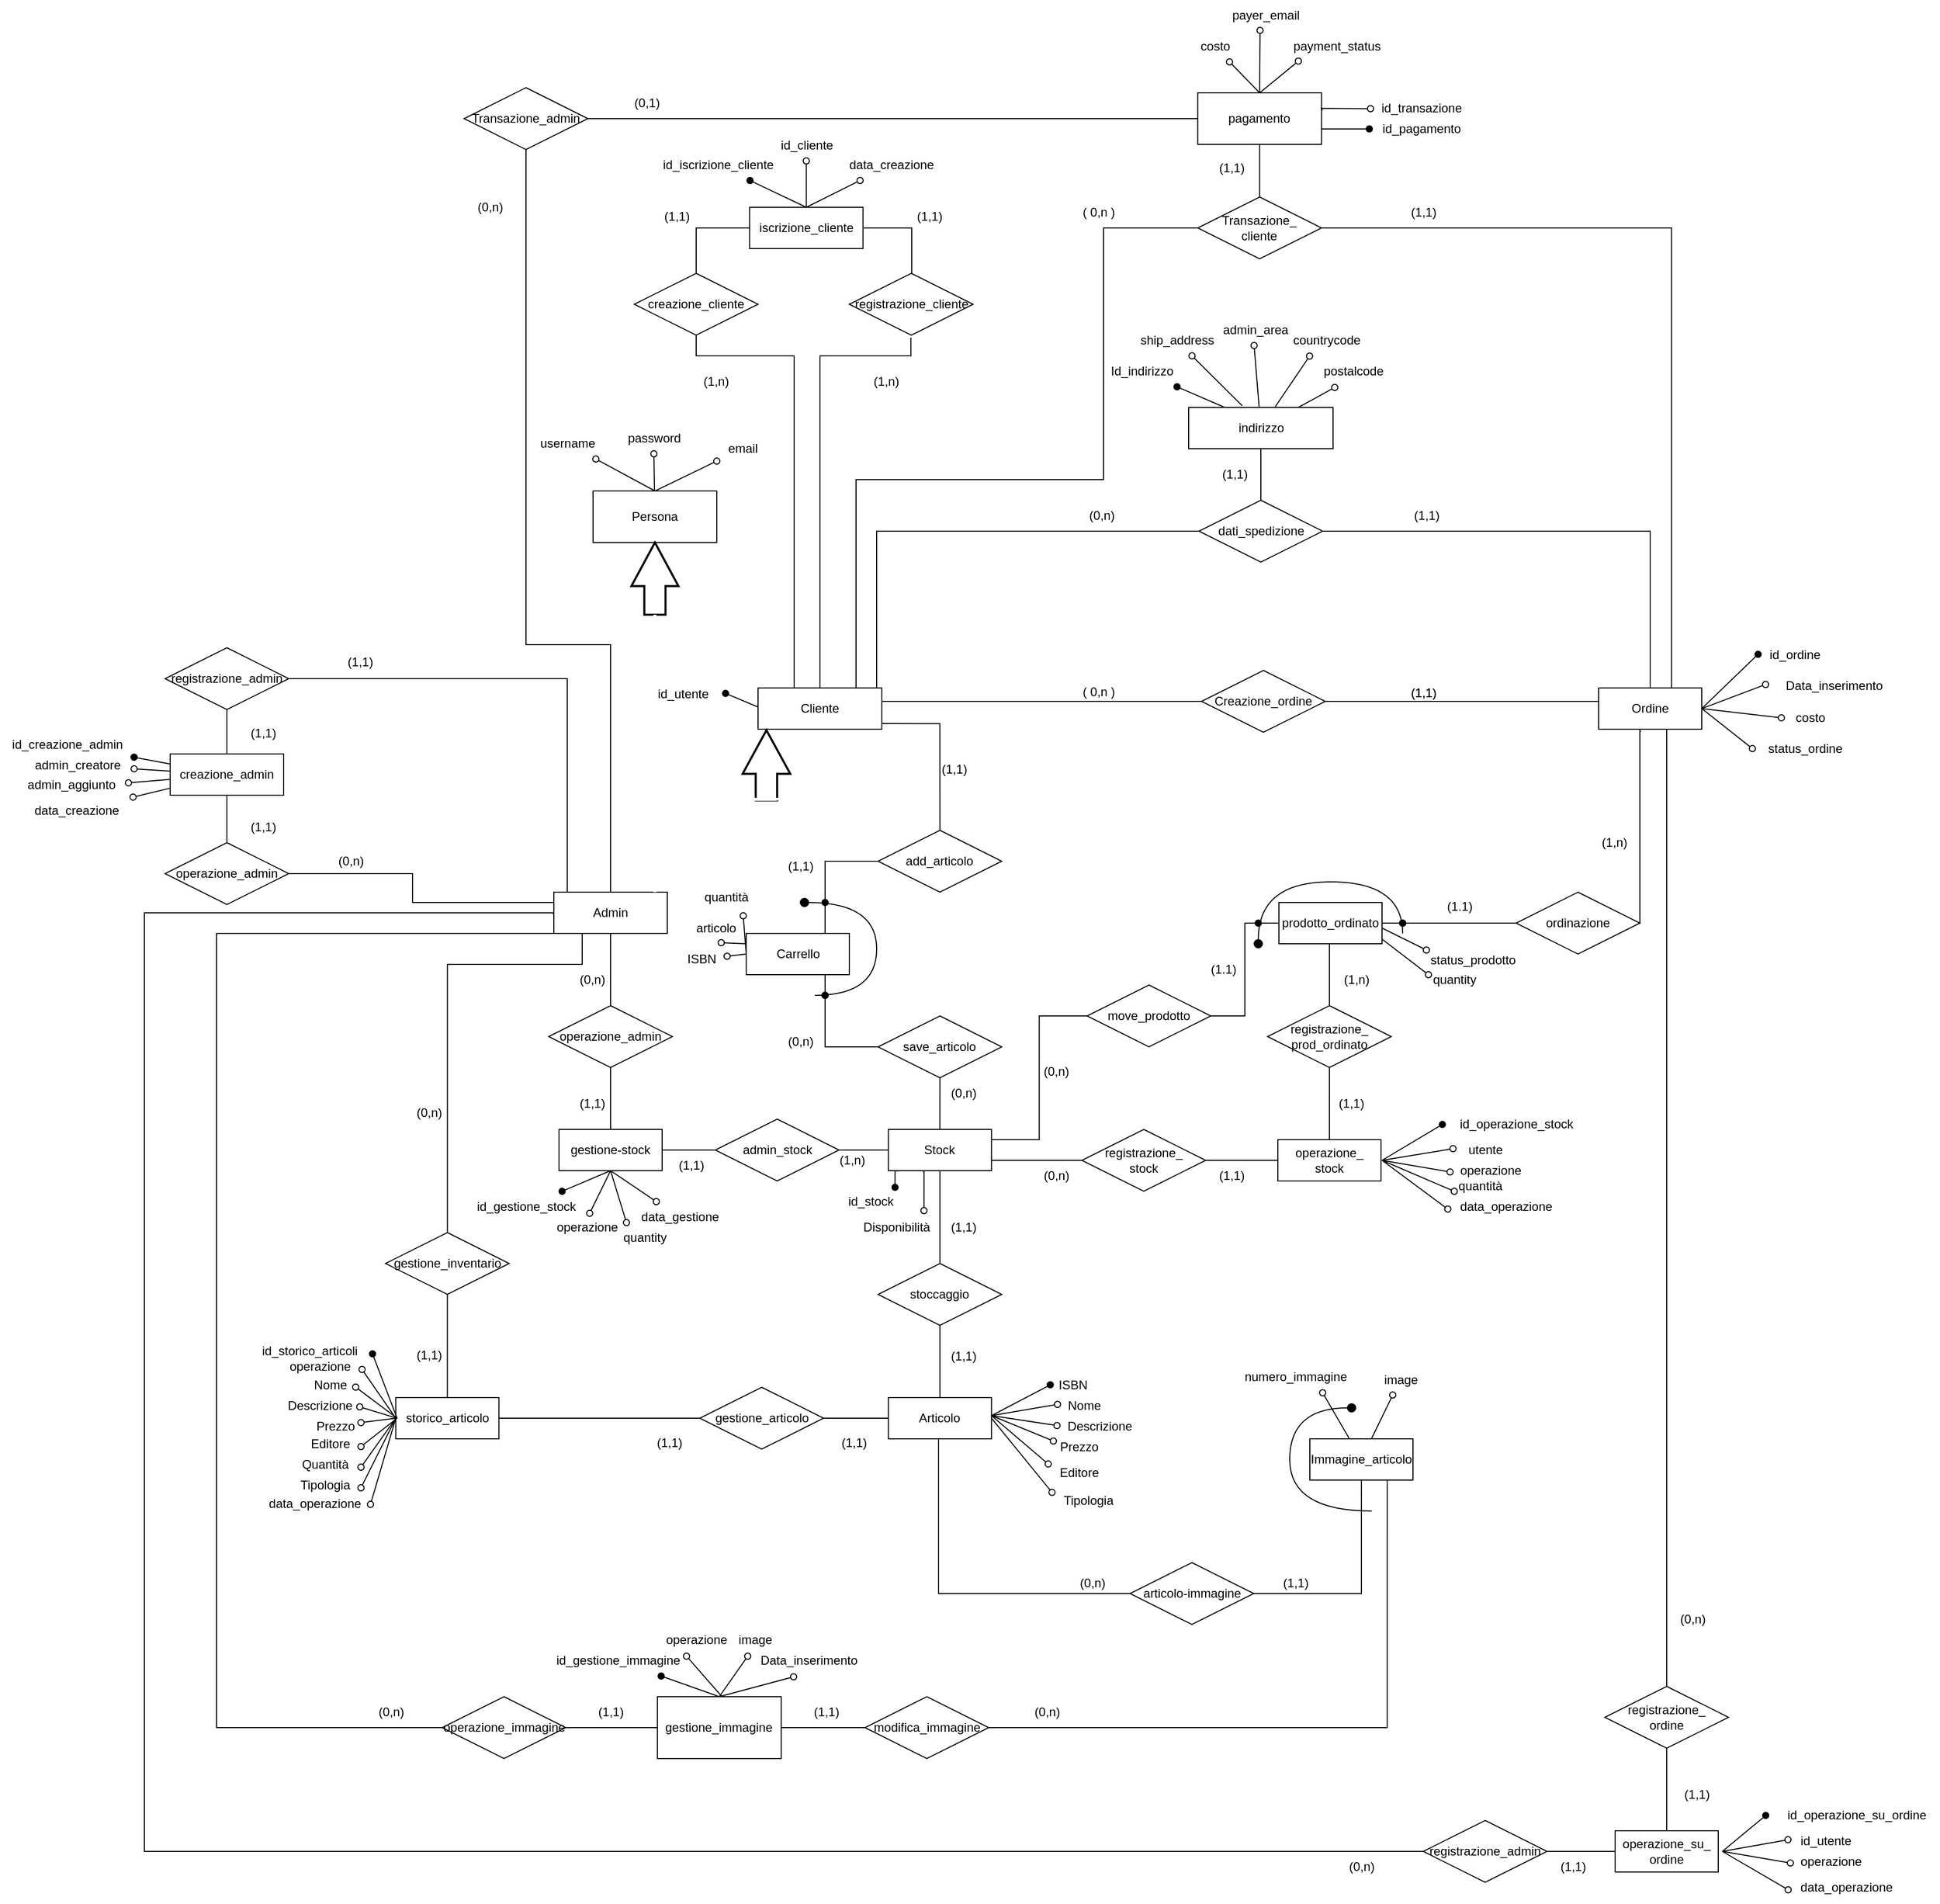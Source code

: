 <mxfile version="21.5.2" type="device">
  <diagram id="s4-X0F4J8f-oM6uxIQLd" name="Page-1">
    <mxGraphModel dx="904" dy="2800" grid="1" gridSize="10" guides="1" tooltips="1" connect="1" arrows="1" fold="1" page="1" pageScale="1" pageWidth="827" pageHeight="1169" math="0" shadow="0">
      <root>
        <mxCell id="0" />
        <mxCell id="1" parent="0" />
        <mxCell id="LF6PmAJ8rkZqKg8PHU01-41" value="" style="edgeStyle=orthogonalEdgeStyle;rounded=0;orthogonalLoop=1;jettySize=auto;html=1;endArrow=none;endFill=0;startArrow=none;" parent="1" source="LF6PmAJ8rkZqKg8PHU01-92" target="LF6PmAJ8rkZqKg8PHU01-54" edge="1">
          <mxGeometry relative="1" as="geometry">
            <mxPoint x="1620" y="-520" as="sourcePoint" />
            <Array as="points">
              <mxPoint x="1780" y="-615" />
              <mxPoint x="1780" y="-615" />
            </Array>
          </mxGeometry>
        </mxCell>
        <mxCell id="cyMpnURJEM14INbkp9zq-1" style="edgeStyle=orthogonalEdgeStyle;rounded=0;orthogonalLoop=1;jettySize=auto;html=1;endArrow=none;endFill=0;entryX=0.497;entryY=1.04;entryDx=0;entryDy=0;entryPerimeter=0;" parent="1" source="LF6PmAJ8rkZqKg8PHU01-44" target="cyMpnURJEM14INbkp9zq-11" edge="1">
          <mxGeometry relative="1" as="geometry">
            <mxPoint x="1085" y="-970.0" as="targetPoint" />
            <Array as="points">
              <mxPoint x="1085" y="-950" />
              <mxPoint x="1173" y="-950" />
            </Array>
          </mxGeometry>
        </mxCell>
        <mxCell id="cyMpnURJEM14INbkp9zq-2" style="edgeStyle=orthogonalEdgeStyle;rounded=0;orthogonalLoop=1;jettySize=auto;html=1;endArrow=none;endFill=0;entryX=0.5;entryY=1;entryDx=0;entryDy=0;" parent="1" source="LF6PmAJ8rkZqKg8PHU01-44" target="cyMpnURJEM14INbkp9zq-9" edge="1">
          <mxGeometry relative="1" as="geometry">
            <mxPoint x="1050" y="-950" as="targetPoint" />
            <Array as="points">
              <mxPoint x="1060" y="-950" />
              <mxPoint x="965" y="-950" />
            </Array>
          </mxGeometry>
        </mxCell>
        <mxCell id="LF6PmAJ8rkZqKg8PHU01-44" value="Cliente" style="whiteSpace=wrap;html=1;align=center;" parent="1" vertex="1">
          <mxGeometry x="1025" y="-628" width="120" height="40" as="geometry" />
        </mxCell>
        <mxCell id="LF6PmAJ8rkZqKg8PHU01-45" style="rounded=0;orthogonalLoop=1;jettySize=auto;html=1;endArrow=none;endFill=0;startArrow=oval;startFill=1;exitX=-0.005;exitY=0.478;exitDx=0;exitDy=0;exitPerimeter=0;entryX=1;entryY=0.5;entryDx=0;entryDy=0;" parent="1" source="LF6PmAJ8rkZqKg8PHU01-94" target="LF6PmAJ8rkZqKg8PHU01-54" edge="1">
          <mxGeometry relative="1" as="geometry">
            <mxPoint x="2000" y="-460" as="targetPoint" />
          </mxGeometry>
        </mxCell>
        <mxCell id="LF6PmAJ8rkZqKg8PHU01-47" style="edgeStyle=none;rounded=0;orthogonalLoop=1;jettySize=auto;html=1;entryX=1;entryY=0.5;entryDx=0;entryDy=0;startArrow=oval;startFill=0;endArrow=none;endFill=0;exitX=-0.056;exitY=0.498;exitDx=0;exitDy=0;exitPerimeter=0;" parent="1" source="LF6PmAJ8rkZqKg8PHU01-96" target="LF6PmAJ8rkZqKg8PHU01-54" edge="1">
          <mxGeometry relative="1" as="geometry">
            <mxPoint x="1960" y="-520" as="sourcePoint" />
          </mxGeometry>
        </mxCell>
        <mxCell id="LF6PmAJ8rkZqKg8PHU01-48" style="edgeStyle=none;rounded=0;orthogonalLoop=1;jettySize=auto;html=1;entryX=-0.051;entryY=0.455;entryDx=0;entryDy=0;entryPerimeter=0;startArrow=none;startFill=0;endArrow=oval;endFill=0;exitX=1;exitY=0.5;exitDx=0;exitDy=0;" parent="1" source="LF6PmAJ8rkZqKg8PHU01-54" target="LF6PmAJ8rkZqKg8PHU01-99" edge="1">
          <mxGeometry relative="1" as="geometry" />
        </mxCell>
        <mxCell id="LF6PmAJ8rkZqKg8PHU01-52" style="edgeStyle=none;rounded=0;orthogonalLoop=1;jettySize=auto;html=1;entryX=-0.009;entryY=0.493;entryDx=0;entryDy=0;entryPerimeter=0;startArrow=none;startFill=0;endArrow=oval;endFill=0;exitX=1;exitY=0.5;exitDx=0;exitDy=0;" parent="1" source="LF6PmAJ8rkZqKg8PHU01-54" target="LF6PmAJ8rkZqKg8PHU01-112" edge="1">
          <mxGeometry relative="1" as="geometry" />
        </mxCell>
        <mxCell id="g8EGmbDwcMnd7D5H40ME-14" style="edgeStyle=orthogonalEdgeStyle;rounded=0;orthogonalLoop=1;jettySize=auto;html=1;exitX=0;exitY=0.5;exitDx=0;exitDy=0;endArrow=oval;endFill=1;jumpStyle=none;startArrow=none;startFill=0;" parent="1" source="g8EGmbDwcMnd7D5H40ME-20" edge="1">
          <mxGeometry relative="1" as="geometry">
            <Array as="points" />
            <mxPoint x="1650" y="-400" as="targetPoint" />
          </mxGeometry>
        </mxCell>
        <mxCell id="LF6PmAJ8rkZqKg8PHU01-54" value="Ordine" style="whiteSpace=wrap;html=1;align=center;" parent="1" vertex="1">
          <mxGeometry x="1840" y="-628" width="100" height="40" as="geometry" />
        </mxCell>
        <mxCell id="LF6PmAJ8rkZqKg8PHU01-55" value="( 0,n )" style="text;html=1;align=center;verticalAlign=middle;resizable=0;points=[];autosize=1;strokeColor=none;fillColor=none;" parent="1" vertex="1">
          <mxGeometry x="1330" y="-634" width="50" height="20" as="geometry" />
        </mxCell>
        <mxCell id="LF6PmAJ8rkZqKg8PHU01-58" value="(1,1)" style="text;html=1;align=center;verticalAlign=middle;resizable=0;points=[];autosize=1;strokeColor=none;fillColor=none;" parent="1" vertex="1">
          <mxGeometry x="1645" y="-1104" width="50" height="30" as="geometry" />
        </mxCell>
        <mxCell id="LF6PmAJ8rkZqKg8PHU01-59" style="edgeStyle=none;rounded=0;orthogonalLoop=1;jettySize=auto;html=1;endArrow=oval;endFill=1;exitX=0.25;exitY=0;exitDx=0;exitDy=0;" parent="1" source="LF6PmAJ8rkZqKg8PHU01-66" target="LF6PmAJ8rkZqKg8PHU01-81" edge="1">
          <mxGeometry relative="1" as="geometry">
            <mxPoint x="1401.5" y="-914" as="sourcePoint" />
          </mxGeometry>
        </mxCell>
        <mxCell id="LF6PmAJ8rkZqKg8PHU01-61" style="edgeStyle=none;rounded=0;orthogonalLoop=1;jettySize=auto;html=1;endArrow=oval;endFill=0;exitX=0.371;exitY=-0.04;exitDx=0;exitDy=0;exitPerimeter=0;" parent="1" source="LF6PmAJ8rkZqKg8PHU01-66" target="LF6PmAJ8rkZqKg8PHU01-79" edge="1">
          <mxGeometry relative="1" as="geometry">
            <mxPoint x="1445.071" y="-914" as="sourcePoint" />
          </mxGeometry>
        </mxCell>
        <mxCell id="LF6PmAJ8rkZqKg8PHU01-62" style="rounded=0;orthogonalLoop=1;jettySize=auto;html=1;entryX=0.494;entryY=1;entryDx=0;entryDy=0;entryPerimeter=0;endArrow=oval;endFill=0;startArrow=none;startFill=0;" parent="1" source="LF6PmAJ8rkZqKg8PHU01-66" target="LF6PmAJ8rkZqKg8PHU01-100" edge="1">
          <mxGeometry relative="1" as="geometry" />
        </mxCell>
        <mxCell id="LF6PmAJ8rkZqKg8PHU01-64" style="rounded=0;orthogonalLoop=1;jettySize=auto;html=1;entryX=0.325;entryY=1.009;entryDx=0;entryDy=0;entryPerimeter=0;endArrow=oval;endFill=0;startArrow=none;startFill=0;" parent="1" source="LF6PmAJ8rkZqKg8PHU01-66" target="LF6PmAJ8rkZqKg8PHU01-103" edge="1">
          <mxGeometry relative="1" as="geometry" />
        </mxCell>
        <mxCell id="LF6PmAJ8rkZqKg8PHU01-65" style="rounded=0;orthogonalLoop=1;jettySize=auto;html=1;entryX=0.283;entryY=1.022;entryDx=0;entryDy=0;entryPerimeter=0;endArrow=oval;endFill=0;startArrow=none;startFill=0;" parent="1" source="LF6PmAJ8rkZqKg8PHU01-66" target="LF6PmAJ8rkZqKg8PHU01-102" edge="1">
          <mxGeometry relative="1" as="geometry" />
        </mxCell>
        <mxCell id="LF6PmAJ8rkZqKg8PHU01-66" value="indirizzo" style="rounded=0;whiteSpace=wrap;html=1;" parent="1" vertex="1">
          <mxGeometry x="1442.5" y="-900" width="140" height="40" as="geometry" />
        </mxCell>
        <mxCell id="LF6PmAJ8rkZqKg8PHU01-69" style="edgeStyle=none;rounded=0;orthogonalLoop=1;jettySize=auto;html=1;endArrow=oval;endFill=0;entryX=0.167;entryY=0.976;entryDx=0;entryDy=0;entryPerimeter=0;exitX=0.5;exitY=0;exitDx=0;exitDy=0;" parent="1" source="LF6PmAJ8rkZqKg8PHU01-75" target="LF6PmAJ8rkZqKg8PHU01-78" edge="1">
          <mxGeometry relative="1" as="geometry">
            <mxPoint x="1634.631" y="-1329" as="sourcePoint" />
            <mxPoint x="1631" y="-1274" as="targetPoint" />
          </mxGeometry>
        </mxCell>
        <mxCell id="l75uHslN11hVIg7QJyby-14" style="rounded=0;orthogonalLoop=1;jettySize=auto;html=1;endArrow=oval;endFill=0;exitX=0.5;exitY=0;exitDx=0;exitDy=0;" parent="1" source="LF6PmAJ8rkZqKg8PHU01-75" target="l75uHslN11hVIg7QJyby-13" edge="1">
          <mxGeometry relative="1" as="geometry" />
        </mxCell>
        <mxCell id="KufVeQvy2UD-GwD1aWAW-13" style="edgeStyle=none;rounded=0;jumpStyle=none;orthogonalLoop=1;jettySize=auto;html=1;entryX=0.447;entryY=0.982;entryDx=0;entryDy=0;entryPerimeter=0;startArrow=none;startFill=0;endArrow=oval;endFill=0;exitX=0.5;exitY=0;exitDx=0;exitDy=0;" parent="1" source="LF6PmAJ8rkZqKg8PHU01-75" target="LF6PmAJ8rkZqKg8PHU01-77" edge="1">
          <mxGeometry relative="1" as="geometry" />
        </mxCell>
        <mxCell id="LF6PmAJ8rkZqKg8PHU01-75" value="pagamento" style="rounded=0;whiteSpace=wrap;html=1;" parent="1" vertex="1">
          <mxGeometry x="1451.34" y="-1205" width="120" height="50" as="geometry" />
        </mxCell>
        <mxCell id="LF6PmAJ8rkZqKg8PHU01-77" value="payer_email" style="text;html=1;align=center;verticalAlign=middle;resizable=0;points=[];autosize=1;strokeColor=none;fillColor=none;" parent="1" vertex="1">
          <mxGeometry x="1471.5" y="-1295" width="90" height="30" as="geometry" />
        </mxCell>
        <mxCell id="LF6PmAJ8rkZqKg8PHU01-78" value="payment_status" style="text;html=1;align=center;verticalAlign=middle;resizable=0;points=[];autosize=1;strokeColor=none;fillColor=none;" parent="1" vertex="1">
          <mxGeometry x="1530.5" y="-1265" width="110" height="30" as="geometry" />
        </mxCell>
        <mxCell id="LF6PmAJ8rkZqKg8PHU01-79" value="ship_address" style="text;html=1;align=center;verticalAlign=middle;resizable=0;points=[];autosize=1;strokeColor=none;fillColor=none;" parent="1" vertex="1">
          <mxGeometry x="1385.67" y="-980" width="90" height="30" as="geometry" />
        </mxCell>
        <mxCell id="LF6PmAJ8rkZqKg8PHU01-81" value="Id_indirizzo" style="text;html=1;align=center;verticalAlign=middle;resizable=0;points=[];autosize=1;strokeColor=none;fillColor=none;" parent="1" vertex="1">
          <mxGeometry x="1356.5" y="-950" width="80" height="30" as="geometry" />
        </mxCell>
        <mxCell id="LF6PmAJ8rkZqKg8PHU01-90" style="edgeStyle=orthogonalEdgeStyle;rounded=0;orthogonalLoop=1;jettySize=auto;html=1;entryX=0.5;entryY=1;entryDx=0;entryDy=0;endArrow=none;endFill=0;" parent="1" source="LF6PmAJ8rkZqKg8PHU01-91" target="LF6PmAJ8rkZqKg8PHU01-66" edge="1">
          <mxGeometry relative="1" as="geometry" />
        </mxCell>
        <mxCell id="_YZRumsRS53gMspb6uIO-90" style="edgeStyle=orthogonalEdgeStyle;rounded=0;orthogonalLoop=1;jettySize=auto;html=1;endArrow=none;endFill=0;entryX=0.5;entryY=0;entryDx=0;entryDy=0;" parent="1" source="LF6PmAJ8rkZqKg8PHU01-91" target="LF6PmAJ8rkZqKg8PHU01-54" edge="1">
          <mxGeometry relative="1" as="geometry">
            <mxPoint x="1780" y="-720" as="targetPoint" />
          </mxGeometry>
        </mxCell>
        <mxCell id="_YZRumsRS53gMspb6uIO-91" style="edgeStyle=orthogonalEdgeStyle;rounded=0;orthogonalLoop=1;jettySize=auto;html=1;endArrow=none;endFill=0;" parent="1" source="LF6PmAJ8rkZqKg8PHU01-91" target="LF6PmAJ8rkZqKg8PHU01-44" edge="1">
          <mxGeometry relative="1" as="geometry">
            <Array as="points">
              <mxPoint x="1140" y="-780" />
            </Array>
          </mxGeometry>
        </mxCell>
        <mxCell id="LF6PmAJ8rkZqKg8PHU01-91" value="dati_spedizione" style="shape=rhombus;perimeter=rhombusPerimeter;whiteSpace=wrap;html=1;align=center;" parent="1" vertex="1">
          <mxGeometry x="1452.5" y="-810" width="120" height="60" as="geometry" />
        </mxCell>
        <mxCell id="LF6PmAJ8rkZqKg8PHU01-92" value="Creazione_ordine" style="shape=rhombus;perimeter=rhombusPerimeter;whiteSpace=wrap;html=1;align=center;" parent="1" vertex="1">
          <mxGeometry x="1455" y="-645" width="120" height="60" as="geometry" />
        </mxCell>
        <mxCell id="LF6PmAJ8rkZqKg8PHU01-93" value="" style="edgeStyle=orthogonalEdgeStyle;rounded=0;orthogonalLoop=1;jettySize=auto;html=1;endArrow=none;endFill=0;exitX=1;exitY=0.5;exitDx=0;exitDy=0;" parent="1" source="LF6PmAJ8rkZqKg8PHU01-44" target="LF6PmAJ8rkZqKg8PHU01-92" edge="1">
          <mxGeometry relative="1" as="geometry">
            <mxPoint x="1260" y="-608.0" as="sourcePoint" />
            <mxPoint x="1625.0" y="-520" as="targetPoint" />
            <Array as="points">
              <mxPoint x="1145" y="-615" />
            </Array>
          </mxGeometry>
        </mxCell>
        <mxCell id="LF6PmAJ8rkZqKg8PHU01-94" value="id_ordine" style="text;html=1;align=center;verticalAlign=middle;resizable=0;points=[];autosize=1;strokeColor=none;fillColor=none;" parent="1" vertex="1">
          <mxGeometry x="1995" y="-675" width="70" height="30" as="geometry" />
        </mxCell>
        <mxCell id="LF6PmAJ8rkZqKg8PHU01-96" value="costo" style="text;html=1;align=center;verticalAlign=middle;resizable=0;points=[];autosize=1;strokeColor=none;fillColor=none;" parent="1" vertex="1">
          <mxGeometry x="2020" y="-614" width="50" height="30" as="geometry" />
        </mxCell>
        <mxCell id="LF6PmAJ8rkZqKg8PHU01-99" value="Data_inserimento" style="text;html=1;align=center;verticalAlign=middle;resizable=0;points=[];autosize=1;strokeColor=none;fillColor=none;" parent="1" vertex="1">
          <mxGeometry x="2008" y="-645" width="120" height="30" as="geometry" />
        </mxCell>
        <mxCell id="LF6PmAJ8rkZqKg8PHU01-100" value="admin_area" style="text;html=1;align=center;verticalAlign=middle;resizable=0;points=[];autosize=1;strokeColor=none;fillColor=none;" parent="1" vertex="1">
          <mxGeometry x="1461.5" y="-990" width="90" height="30" as="geometry" />
        </mxCell>
        <mxCell id="LF6PmAJ8rkZqKg8PHU01-102" value="postalcode" style="text;html=1;align=center;verticalAlign=middle;resizable=0;points=[];autosize=1;strokeColor=none;fillColor=none;" parent="1" vertex="1">
          <mxGeometry x="1561.5" y="-950" width="80" height="30" as="geometry" />
        </mxCell>
        <mxCell id="LF6PmAJ8rkZqKg8PHU01-103" value="countrycode" style="text;html=1;align=center;verticalAlign=middle;resizable=0;points=[];autosize=1;strokeColor=none;fillColor=none;" parent="1" vertex="1">
          <mxGeometry x="1530.5" y="-980" width="90" height="30" as="geometry" />
        </mxCell>
        <mxCell id="OHn05mCSu69cGOqkneNm-5" style="edgeStyle=orthogonalEdgeStyle;rounded=0;orthogonalLoop=1;jettySize=auto;html=1;entryX=0.5;entryY=1;entryDx=0;entryDy=0;fontSize=12;endArrow=none;endFill=0;startSize=8;endSize=8;" parent="1" source="LF6PmAJ8rkZqKg8PHU01-108" target="LF6PmAJ8rkZqKg8PHU01-75" edge="1">
          <mxGeometry relative="1" as="geometry" />
        </mxCell>
        <mxCell id="_YZRumsRS53gMspb6uIO-92" style="edgeStyle=orthogonalEdgeStyle;rounded=0;orthogonalLoop=1;jettySize=auto;html=1;entryX=0.313;entryY=0;entryDx=0;entryDy=0;entryPerimeter=0;endArrow=none;endFill=0;" parent="1" source="LF6PmAJ8rkZqKg8PHU01-108" target="LF6PmAJ8rkZqKg8PHU01-44" edge="1">
          <mxGeometry relative="1" as="geometry">
            <Array as="points">
              <mxPoint x="1360" y="-1074" />
              <mxPoint x="1360" y="-830" />
              <mxPoint x="1120" y="-830" />
              <mxPoint x="1120" y="-628" />
            </Array>
          </mxGeometry>
        </mxCell>
        <mxCell id="_YZRumsRS53gMspb6uIO-93" style="edgeStyle=orthogonalEdgeStyle;rounded=0;orthogonalLoop=1;jettySize=auto;html=1;endArrow=none;endFill=0;entryX=0.707;entryY=0.008;entryDx=0;entryDy=0;entryPerimeter=0;" parent="1" source="LF6PmAJ8rkZqKg8PHU01-108" target="LF6PmAJ8rkZqKg8PHU01-54" edge="1">
          <mxGeometry relative="1" as="geometry">
            <mxPoint x="1920" y="-660" as="targetPoint" />
            <Array as="points">
              <mxPoint x="1911" y="-1074" />
            </Array>
          </mxGeometry>
        </mxCell>
        <mxCell id="LF6PmAJ8rkZqKg8PHU01-108" value="Transazione_&lt;br&gt;cliente" style="shape=rhombus;perimeter=rhombusPerimeter;whiteSpace=wrap;html=1;align=center;" parent="1" vertex="1">
          <mxGeometry x="1451.33" y="-1104" width="120" height="60" as="geometry" />
        </mxCell>
        <mxCell id="LF6PmAJ8rkZqKg8PHU01-112" value="status_ordine" style="text;html=1;align=center;verticalAlign=middle;resizable=0;points=[];autosize=1;strokeColor=none;fillColor=none;" parent="1" vertex="1">
          <mxGeometry x="1990" y="-584" width="100" height="30" as="geometry" />
        </mxCell>
        <mxCell id="LF6PmAJ8rkZqKg8PHU01-119" value="(1,1)" style="text;html=1;align=center;verticalAlign=middle;resizable=0;points=[];autosize=1;strokeColor=none;fillColor=none;" parent="1" vertex="1">
          <mxGeometry x="1459" y="-1147" width="50" height="30" as="geometry" />
        </mxCell>
        <mxCell id="LF6PmAJ8rkZqKg8PHU01-120" value="(1,1)" style="text;html=1;align=center;verticalAlign=middle;resizable=0;points=[];autosize=1;strokeColor=none;fillColor=none;" parent="1" vertex="1">
          <mxGeometry x="1645.0" y="-638" width="50" height="30" as="geometry" />
        </mxCell>
        <mxCell id="LF6PmAJ8rkZqKg8PHU01-121" value="( 0,n )" style="text;html=1;align=center;verticalAlign=middle;resizable=0;points=[];autosize=1;strokeColor=none;fillColor=none;" parent="1" vertex="1">
          <mxGeometry x="1330" y="-1099" width="50" height="20" as="geometry" />
        </mxCell>
        <mxCell id="LF6PmAJ8rkZqKg8PHU01-122" value="(0,n)" style="text;html=1;align=center;verticalAlign=middle;resizable=0;points=[];autosize=1;strokeColor=none;fillColor=none;" parent="1" vertex="1">
          <mxGeometry x="1332.5" y="-810" width="50" height="30" as="geometry" />
        </mxCell>
        <mxCell id="LF6PmAJ8rkZqKg8PHU01-123" value="(1,1)" style="text;html=1;align=center;verticalAlign=middle;resizable=0;points=[];autosize=1;strokeColor=none;fillColor=none;" parent="1" vertex="1">
          <mxGeometry x="1647.5" y="-810" width="50" height="30" as="geometry" />
        </mxCell>
        <mxCell id="OHn05mCSu69cGOqkneNm-21" style="edgeStyle=orthogonalEdgeStyle;rounded=0;orthogonalLoop=1;jettySize=auto;html=1;exitX=-0.004;exitY=0.541;exitDx=0;exitDy=0;fontSize=12;endArrow=none;endFill=0;startSize=8;endSize=8;entryX=0;entryY=0.5;entryDx=0;entryDy=0;exitPerimeter=0;" parent="1" source="LF6PmAJ8rkZqKg8PHU01-126" target="lkY2LX5TpGk6QAlvLO3F-2" edge="1">
          <mxGeometry relative="1" as="geometry">
            <mxPoint x="844.667" y="270" as="targetPoint" />
            <Array as="points">
              <mxPoint x="827" y="-410" />
              <mxPoint x="430" y="-410" />
              <mxPoint x="430" y="500" />
            </Array>
            <mxPoint x="817" y="-120" as="sourcePoint" />
          </mxGeometry>
        </mxCell>
        <mxCell id="_YZRumsRS53gMspb6uIO-94" style="edgeStyle=orthogonalEdgeStyle;rounded=0;orthogonalLoop=1;jettySize=auto;html=1;entryX=0;entryY=0.5;entryDx=0;entryDy=0;endArrow=none;endFill=0;startArrow=none;" parent="1" source="_YZRumsRS53gMspb6uIO-95" target="LF6PmAJ8rkZqKg8PHU01-75" edge="1">
          <mxGeometry relative="1" as="geometry">
            <Array as="points">
              <mxPoint x="740" y="-1180" />
            </Array>
          </mxGeometry>
        </mxCell>
        <mxCell id="l75uHslN11hVIg7QJyby-3" style="edgeStyle=orthogonalEdgeStyle;rounded=0;orthogonalLoop=1;jettySize=auto;html=1;endArrow=none;endFill=0;" parent="1" source="LF6PmAJ8rkZqKg8PHU01-126" target="l75uHslN11hVIg7QJyby-2" edge="1">
          <mxGeometry relative="1" as="geometry">
            <Array as="points">
              <mxPoint x="690" y="-420" />
              <mxPoint x="690" y="-448" />
            </Array>
          </mxGeometry>
        </mxCell>
        <mxCell id="LF6PmAJ8rkZqKg8PHU01-126" value="Admin" style="whiteSpace=wrap;html=1;align=center;" parent="1" vertex="1">
          <mxGeometry x="827" y="-430" width="110" height="40" as="geometry" />
        </mxCell>
        <mxCell id="LF6PmAJ8rkZqKg8PHU01-129" style="edgeStyle=orthogonalEdgeStyle;rounded=0;orthogonalLoop=1;jettySize=auto;html=1;endArrow=none;endFill=0;" parent="1" source="LF6PmAJ8rkZqKg8PHU01-133" target="LF6PmAJ8rkZqKg8PHU01-134" edge="1">
          <mxGeometry relative="1" as="geometry" />
        </mxCell>
        <mxCell id="LF6PmAJ8rkZqKg8PHU01-130" value="" style="edgeStyle=orthogonalEdgeStyle;rounded=0;orthogonalLoop=1;jettySize=auto;html=1;endArrow=none;endFill=0;" parent="1" source="LF6PmAJ8rkZqKg8PHU01-133" target="LF6PmAJ8rkZqKg8PHU01-134" edge="1">
          <mxGeometry relative="1" as="geometry" />
        </mxCell>
        <mxCell id="pikwV7NmHi8JiJUJdWS8-4" style="rounded=0;orthogonalLoop=1;jettySize=auto;html=1;endArrow=oval;endFill=0;exitX=0.5;exitY=0;exitDx=0;exitDy=0;" parent="1" source="LF6PmAJ8rkZqKg8PHU01-133" target="pikwV7NmHi8JiJUJdWS8-3" edge="1">
          <mxGeometry relative="1" as="geometry" />
        </mxCell>
        <mxCell id="pikwV7NmHi8JiJUJdWS8-5" style="rounded=0;orthogonalLoop=1;jettySize=auto;html=1;endArrow=oval;endFill=0;" parent="1" source="LF6PmAJ8rkZqKg8PHU01-133" target="pikwV7NmHi8JiJUJdWS8-2" edge="1">
          <mxGeometry relative="1" as="geometry" />
        </mxCell>
        <mxCell id="pikwV7NmHi8JiJUJdWS8-6" style="rounded=0;orthogonalLoop=1;jettySize=auto;html=1;endArrow=oval;endFill=0;exitX=0.5;exitY=0;exitDx=0;exitDy=0;" parent="1" source="LF6PmAJ8rkZqKg8PHU01-133" target="pikwV7NmHi8JiJUJdWS8-1" edge="1">
          <mxGeometry relative="1" as="geometry" />
        </mxCell>
        <mxCell id="LF6PmAJ8rkZqKg8PHU01-133" value="Persona" style="rounded=0;whiteSpace=wrap;html=1;" parent="1" vertex="1">
          <mxGeometry x="865" y="-819" width="120" height="50" as="geometry" />
        </mxCell>
        <mxCell id="LF6PmAJ8rkZqKg8PHU01-134" value="" style="verticalLabelPosition=bottom;verticalAlign=top;html=1;strokeWidth=2;shape=mxgraph.arrows2.arrow;dy=0.55;dx=42.25;notch=0;direction=north;" parent="1" vertex="1">
          <mxGeometry x="902.19" y="-769" width="45.62" height="70" as="geometry" />
        </mxCell>
        <mxCell id="LF6PmAJ8rkZqKg8PHU01-135" style="edgeStyle=none;rounded=0;orthogonalLoop=1;jettySize=auto;html=1;entryX=1.093;entryY=0.477;entryDx=0;entryDy=0;entryPerimeter=0;endArrow=oval;endFill=1;" parent="1" target="LF6PmAJ8rkZqKg8PHU01-142" edge="1">
          <mxGeometry relative="1" as="geometry">
            <mxPoint x="1025" y="-609.5" as="sourcePoint" />
          </mxGeometry>
        </mxCell>
        <mxCell id="LF6PmAJ8rkZqKg8PHU01-142" value="id_utente" style="text;html=1;align=center;verticalAlign=middle;resizable=0;points=[];autosize=1;strokeColor=none;fillColor=none;" parent="1" vertex="1">
          <mxGeometry x="917" y="-637" width="70" height="30" as="geometry" />
        </mxCell>
        <mxCell id="LF6PmAJ8rkZqKg8PHU01-155" style="edgeStyle=orthogonalEdgeStyle;orthogonalLoop=1;jettySize=auto;html=1;endArrow=none;endFill=0;strokeColor=#FFFFFF;jumpSize=12;startSize=30;rounded=0;strokeWidth=3;exitX=0;exitY=0.5;exitDx=0;exitDy=0;exitPerimeter=0;" parent="1" source="LF6PmAJ8rkZqKg8PHU01-134" edge="1">
          <mxGeometry relative="1" as="geometry">
            <Array as="points">
              <mxPoint x="925" y="-660" />
              <mxPoint x="1030" y="-660" />
            </Array>
            <mxPoint x="925" y="-659" as="sourcePoint" />
            <mxPoint x="1030" y="-630" as="targetPoint" />
          </mxGeometry>
        </mxCell>
        <mxCell id="LF6PmAJ8rkZqKg8PHU01-163" value="Nome" style="text;html=1;align=center;verticalAlign=middle;resizable=0;points=[];autosize=1;strokeColor=none;fillColor=none;" parent="1" vertex="1">
          <mxGeometry x="585" y="37.5" width="50" height="20" as="geometry" />
        </mxCell>
        <mxCell id="LF6PmAJ8rkZqKg8PHU01-164" value="Descrizione" style="text;html=1;align=center;verticalAlign=middle;resizable=0;points=[];autosize=1;strokeColor=none;fillColor=none;" parent="1" vertex="1">
          <mxGeometry x="560" y="57.5" width="80" height="20" as="geometry" />
        </mxCell>
        <mxCell id="LF6PmAJ8rkZqKg8PHU01-165" value="Prezzo" style="text;html=1;align=center;verticalAlign=middle;resizable=0;points=[];autosize=1;strokeColor=none;fillColor=none;" parent="1" vertex="1">
          <mxGeometry x="590" y="77.5" width="50" height="20" as="geometry" />
        </mxCell>
        <mxCell id="LF6PmAJ8rkZqKg8PHU01-172" style="edgeStyle=orthogonalEdgeStyle;rounded=0;orthogonalLoop=1;jettySize=auto;html=1;endArrow=none;endFill=0;startArrow=none;entryX=1;entryY=0.5;entryDx=0;entryDy=0;exitX=0;exitY=0.5;exitDx=0;exitDy=0;" parent="1" source="LF6PmAJ8rkZqKg8PHU01-175" target="OHn05mCSu69cGOqkneNm-26" edge="1">
          <mxGeometry relative="1" as="geometry">
            <mxPoint x="1245.57" y="-180" as="targetPoint" />
            <mxPoint x="1836.48" y="-10" as="sourcePoint" />
            <Array as="points">
              <mxPoint x="1243" y="-170" />
              <mxPoint x="1243" y="-180" />
            </Array>
          </mxGeometry>
        </mxCell>
        <mxCell id="LF6PmAJ8rkZqKg8PHU01-174" style="edgeStyle=orthogonalEdgeStyle;rounded=0;orthogonalLoop=1;jettySize=auto;html=1;entryX=0;entryY=0.5;entryDx=0;entryDy=0;endArrow=none;endFill=0;exitX=0.5;exitY=0;exitDx=0;exitDy=0;" parent="1" source="ZzdkttYSMIvCxwiYIEfF-5" target="g8EGmbDwcMnd7D5H40ME-6" edge="1">
          <mxGeometry relative="1" as="geometry">
            <mxPoint x="1890.0" y="-589" as="targetPoint" />
            <Array as="points">
              <mxPoint x="1579" y="-340" />
              <mxPoint x="1579" y="-400" />
            </Array>
          </mxGeometry>
        </mxCell>
        <mxCell id="ZzdkttYSMIvCxwiYIEfF-6" style="edgeStyle=orthogonalEdgeStyle;rounded=0;orthogonalLoop=1;jettySize=auto;html=1;entryX=0;entryY=0.5;entryDx=0;entryDy=0;endArrow=none;endFill=0;" parent="1" source="LF6PmAJ8rkZqKg8PHU01-175" target="ZzdkttYSMIvCxwiYIEfF-4" edge="1">
          <mxGeometry relative="1" as="geometry" />
        </mxCell>
        <mxCell id="LF6PmAJ8rkZqKg8PHU01-175" value="registrazione_&lt;br&gt;stock" style="shape=rhombus;perimeter=rhombusPerimeter;whiteSpace=wrap;html=1;align=center;" parent="1" vertex="1">
          <mxGeometry x="1339" y="-200" width="120" height="60" as="geometry" />
        </mxCell>
        <mxCell id="pikwV7NmHi8JiJUJdWS8-1" value="&lt;span&gt;username&lt;/span&gt;" style="text;html=1;align=center;verticalAlign=middle;resizable=0;points=[];autosize=1;strokeColor=none;fillColor=none;" parent="1" vertex="1">
          <mxGeometry x="800" y="-880" width="80" height="30" as="geometry" />
        </mxCell>
        <mxCell id="pikwV7NmHi8JiJUJdWS8-2" value="password" style="text;html=1;align=center;verticalAlign=middle;resizable=0;points=[];autosize=1;strokeColor=none;fillColor=none;" parent="1" vertex="1">
          <mxGeometry x="888.75" y="-885" width="70" height="30" as="geometry" />
        </mxCell>
        <mxCell id="pikwV7NmHi8JiJUJdWS8-3" value="email" style="text;html=1;align=center;verticalAlign=middle;resizable=0;points=[];autosize=1;strokeColor=none;fillColor=none;" parent="1" vertex="1">
          <mxGeometry x="985" y="-875" width="50" height="30" as="geometry" />
        </mxCell>
        <mxCell id="pikwV7NmHi8JiJUJdWS8-7" value="" style="verticalLabelPosition=bottom;verticalAlign=top;html=1;strokeWidth=2;shape=mxgraph.arrows2.arrow;dy=0.55;dx=42.25;notch=0;direction=north;" parent="1" vertex="1">
          <mxGeometry x="1010" y="-587" width="46.25" height="68" as="geometry" />
        </mxCell>
        <mxCell id="pikwV7NmHi8JiJUJdWS8-9" style="edgeStyle=orthogonalEdgeStyle;orthogonalLoop=1;jettySize=auto;html=1;endArrow=none;endFill=0;strokeColor=#FFFFFF;jumpSize=12;startSize=30;rounded=0;strokeWidth=3;exitX=0;exitY=0;exitDx=0;exitDy=33.531;exitPerimeter=0;" parent="1" source="pikwV7NmHi8JiJUJdWS8-7" edge="1">
          <mxGeometry relative="1" as="geometry">
            <Array as="points">
              <mxPoint x="925" y="-520" />
            </Array>
            <mxPoint x="840" y="-490" as="sourcePoint" />
            <mxPoint x="925" y="-430" as="targetPoint" />
          </mxGeometry>
        </mxCell>
        <mxCell id="pikwV7NmHi8JiJUJdWS8-19" style="edgeStyle=orthogonalEdgeStyle;rounded=0;orthogonalLoop=1;jettySize=auto;html=1;endArrow=oval;endFill=1;exitX=0;exitY=0.5;exitDx=0;exitDy=0;" parent="1" source="pikwV7NmHi8JiJUJdWS8-17" edge="1">
          <mxGeometry relative="1" as="geometry">
            <mxPoint x="1090" y="-330" as="targetPoint" />
            <Array as="points">
              <mxPoint x="1090" y="-280" />
              <mxPoint x="1090" y="-330" />
              <mxPoint x="1091" y="-330" />
            </Array>
          </mxGeometry>
        </mxCell>
        <mxCell id="pikwV7NmHi8JiJUJdWS8-20" style="edgeStyle=orthogonalEdgeStyle;rounded=0;orthogonalLoop=1;jettySize=auto;html=1;entryX=0.5;entryY=0;entryDx=0;entryDy=0;endArrow=none;endFill=0;exitX=0.5;exitY=1;exitDx=0;exitDy=0;" parent="1" source="pikwV7NmHi8JiJUJdWS8-17" target="OHn05mCSu69cGOqkneNm-26" edge="1">
          <mxGeometry relative="1" as="geometry">
            <Array as="points">
              <mxPoint x="1201" y="-200" />
              <mxPoint x="1193" y="-200" />
            </Array>
            <mxPoint x="1227.67" y="-200.28" as="targetPoint" />
          </mxGeometry>
        </mxCell>
        <mxCell id="pikwV7NmHi8JiJUJdWS8-17" value="save_articolo" style="shape=rhombus;perimeter=rhombusPerimeter;whiteSpace=wrap;html=1;align=center;" parent="1" vertex="1">
          <mxGeometry x="1141.34" y="-310" width="120" height="60" as="geometry" />
        </mxCell>
        <mxCell id="pikwV7NmHi8JiJUJdWS8-28" style="edgeStyle=orthogonalEdgeStyle;rounded=0;orthogonalLoop=1;jettySize=auto;html=1;entryX=1;entryY=0.864;entryDx=0;entryDy=0;entryPerimeter=0;endArrow=none;endFill=0;exitX=0.5;exitY=0;exitDx=0;exitDy=0;" parent="1" source="pikwV7NmHi8JiJUJdWS8-26" target="LF6PmAJ8rkZqKg8PHU01-44" edge="1">
          <mxGeometry relative="1" as="geometry" />
        </mxCell>
        <mxCell id="pikwV7NmHi8JiJUJdWS8-26" value="add_articolo" style="shape=rhombus;perimeter=rhombusPerimeter;whiteSpace=wrap;html=1;align=center;" parent="1" vertex="1">
          <mxGeometry x="1141.34" y="-490" width="120" height="60" as="geometry" />
        </mxCell>
        <mxCell id="pikwV7NmHi8JiJUJdWS8-29" value="(1,1)" style="text;html=1;align=center;verticalAlign=middle;resizable=0;points=[];autosize=1;strokeColor=none;fillColor=none;" parent="1" vertex="1">
          <mxGeometry x="1190" y="-564" width="50" height="30" as="geometry" />
        </mxCell>
        <mxCell id="g8EGmbDwcMnd7D5H40ME-3" value="(0,n)" style="text;html=1;align=center;verticalAlign=middle;resizable=0;points=[];autosize=1;strokeColor=none;fillColor=none;" parent="1" vertex="1">
          <mxGeometry x="1041.34" y="-300" width="50" height="30" as="geometry" />
        </mxCell>
        <mxCell id="g8EGmbDwcMnd7D5H40ME-4" value="(0,n)" style="text;html=1;align=center;verticalAlign=middle;resizable=0;points=[];autosize=1;strokeColor=none;fillColor=none;" parent="1" vertex="1">
          <mxGeometry x="1198.52" y="-250" width="50" height="30" as="geometry" />
        </mxCell>
        <mxCell id="g8EGmbDwcMnd7D5H40ME-19" style="edgeStyle=none;rounded=0;orthogonalLoop=1;jettySize=auto;html=1;startArrow=none;startFill=0;endArrow=oval;endFill=0;exitX=0.5;exitY=0;exitDx=0;exitDy=0;entryX=-0.025;entryY=0.146;entryDx=0;entryDy=0;entryPerimeter=0;" parent="1" source="g8EGmbDwcMnd7D5H40ME-6" target="ZzdkttYSMIvCxwiYIEfF-3" edge="1">
          <mxGeometry relative="1" as="geometry" />
        </mxCell>
        <mxCell id="KufVeQvy2UD-GwD1aWAW-2" style="edgeStyle=orthogonalEdgeStyle;curved=1;rounded=0;jumpStyle=none;orthogonalLoop=1;jettySize=auto;html=1;startArrow=none;startFill=0;endArrow=oval;endFill=1;" parent="1" source="g8EGmbDwcMnd7D5H40ME-6" edge="1">
          <mxGeometry relative="1" as="geometry">
            <mxPoint x="1650.0" y="-400" as="targetPoint" />
          </mxGeometry>
        </mxCell>
        <mxCell id="KufVeQvy2UD-GwD1aWAW-4" style="edgeStyle=orthogonalEdgeStyle;curved=1;rounded=0;jumpStyle=none;orthogonalLoop=1;jettySize=auto;html=1;startArrow=none;startFill=0;endArrow=oval;endFill=1;" parent="1" source="g8EGmbDwcMnd7D5H40ME-6" edge="1">
          <mxGeometry relative="1" as="geometry">
            <mxPoint x="1510" y="-400.0" as="targetPoint" />
          </mxGeometry>
        </mxCell>
        <mxCell id="g8EGmbDwcMnd7D5H40ME-6" value="prodotto_ordinato" style="whiteSpace=wrap;html=1;align=center;" parent="1" vertex="1">
          <mxGeometry x="1530" y="-420" width="100" height="40" as="geometry" />
        </mxCell>
        <mxCell id="g8EGmbDwcMnd7D5H40ME-17" style="rounded=0;orthogonalLoop=1;jettySize=auto;html=1;entryX=0.741;entryY=1.097;entryDx=0;entryDy=0;entryPerimeter=0;startArrow=none;startFill=0;endArrow=oval;endFill=0;exitX=0;exitY=0.5;exitDx=0;exitDy=0;" parent="1" source="g8EGmbDwcMnd7D5H40ME-7" target="g8EGmbDwcMnd7D5H40ME-16" edge="1">
          <mxGeometry relative="1" as="geometry" />
        </mxCell>
        <mxCell id="KufVeQvy2UD-GwD1aWAW-17" style="edgeStyle=orthogonalEdgeStyle;rounded=0;jumpStyle=none;orthogonalLoop=1;jettySize=auto;html=1;startArrow=none;startFill=0;endArrow=oval;endFill=1;" parent="1" source="g8EGmbDwcMnd7D5H40ME-7" edge="1">
          <mxGeometry relative="1" as="geometry">
            <mxPoint x="1090" y="-330" as="targetPoint" />
            <Array as="points">
              <mxPoint x="1090" y="-340" />
              <mxPoint x="1090" y="-340" />
            </Array>
          </mxGeometry>
        </mxCell>
        <mxCell id="KufVeQvy2UD-GwD1aWAW-18" style="edgeStyle=orthogonalEdgeStyle;rounded=0;jumpStyle=none;orthogonalLoop=1;jettySize=auto;html=1;startArrow=none;startFill=0;endArrow=oval;endFill=1;" parent="1" source="g8EGmbDwcMnd7D5H40ME-7" edge="1">
          <mxGeometry relative="1" as="geometry">
            <mxPoint x="1090" y="-420" as="targetPoint" />
            <Array as="points">
              <mxPoint x="1090" y="-400" />
              <mxPoint x="1090" y="-400" />
            </Array>
          </mxGeometry>
        </mxCell>
        <mxCell id="YVTSAq4gaVR5ES73yhAf-51" style="rounded=0;orthogonalLoop=1;jettySize=auto;html=1;exitX=0;exitY=0.5;exitDx=0;exitDy=0;endArrow=oval;endFill=0;" edge="1" parent="1" source="g8EGmbDwcMnd7D5H40ME-7" target="YVTSAq4gaVR5ES73yhAf-50">
          <mxGeometry relative="1" as="geometry">
            <mxPoint x="970" y="-360" as="targetPoint" />
          </mxGeometry>
        </mxCell>
        <mxCell id="YVTSAq4gaVR5ES73yhAf-52" style="rounded=0;orthogonalLoop=1;jettySize=auto;html=1;exitX=0;exitY=0.25;exitDx=0;exitDy=0;endArrow=oval;endFill=0;entryX=0.596;entryY=0.967;entryDx=0;entryDy=0;entryPerimeter=0;" edge="1" parent="1" source="g8EGmbDwcMnd7D5H40ME-7" target="YVTSAq4gaVR5ES73yhAf-49">
          <mxGeometry relative="1" as="geometry" />
        </mxCell>
        <mxCell id="g8EGmbDwcMnd7D5H40ME-7" value="Carrello" style="whiteSpace=wrap;html=1;align=center;" parent="1" vertex="1">
          <mxGeometry x="1013.52" y="-390" width="100" height="40" as="geometry" />
        </mxCell>
        <mxCell id="g8EGmbDwcMnd7D5H40ME-15" value="quantity" style="text;html=1;align=center;verticalAlign=middle;resizable=0;points=[];autosize=1;strokeColor=none;fillColor=none;" parent="1" vertex="1">
          <mxGeometry x="1665" y="-360" width="70" height="30" as="geometry" />
        </mxCell>
        <mxCell id="g8EGmbDwcMnd7D5H40ME-16" value="quantità" style="text;html=1;align=center;verticalAlign=middle;resizable=0;points=[];autosize=1;strokeColor=none;fillColor=none;" parent="1" vertex="1">
          <mxGeometry x="958.75" y="-440" width="70" height="30" as="geometry" />
        </mxCell>
        <mxCell id="g8EGmbDwcMnd7D5H40ME-21" style="edgeStyle=none;rounded=0;orthogonalLoop=1;jettySize=auto;html=1;startArrow=none;startFill=0;endArrow=none;endFill=0;entryX=0.408;entryY=1.062;entryDx=0;entryDy=0;entryPerimeter=0;exitX=1;exitY=0.5;exitDx=0;exitDy=0;" parent="1" source="g8EGmbDwcMnd7D5H40ME-20" target="LF6PmAJ8rkZqKg8PHU01-54" edge="1">
          <mxGeometry relative="1" as="geometry">
            <mxPoint x="1890" y="-580" as="targetPoint" />
            <Array as="points">
              <mxPoint x="1880" y="-490" />
              <mxPoint x="1880" y="-587" />
            </Array>
          </mxGeometry>
        </mxCell>
        <mxCell id="g8EGmbDwcMnd7D5H40ME-20" value="ordinazione" style="shape=rhombus;perimeter=rhombusPerimeter;whiteSpace=wrap;html=1;align=center;" parent="1" vertex="1">
          <mxGeometry x="1760" y="-430" width="120" height="60" as="geometry" />
        </mxCell>
        <mxCell id="g8EGmbDwcMnd7D5H40ME-22" value="(1,n)" style="text;html=1;align=center;verticalAlign=middle;resizable=0;points=[];autosize=1;strokeColor=none;fillColor=none;" parent="1" vertex="1">
          <mxGeometry x="1830" y="-493" width="50" height="30" as="geometry" />
        </mxCell>
        <mxCell id="g8EGmbDwcMnd7D5H40ME-23" value="(1.1)" style="text;html=1;align=center;verticalAlign=middle;resizable=0;points=[];autosize=1;strokeColor=none;fillColor=none;" parent="1" vertex="1">
          <mxGeometry x="1680" y="-431" width="50" height="30" as="geometry" />
        </mxCell>
        <mxCell id="OHn05mCSu69cGOqkneNm-8" value="(1,1)" style="text;html=1;align=center;verticalAlign=middle;resizable=0;points=[];autosize=1;strokeColor=none;fillColor=none;" parent="1" vertex="1">
          <mxGeometry x="1461.5" y="-850" width="50" height="30" as="geometry" />
        </mxCell>
        <mxCell id="_YZRumsRS53gMspb6uIO-78" style="edgeStyle=orthogonalEdgeStyle;rounded=0;orthogonalLoop=1;jettySize=auto;html=1;entryX=0.5;entryY=1;entryDx=0;entryDy=0;endArrow=none;endFill=0;" parent="1" source="OHn05mCSu69cGOqkneNm-13" target="LF6PmAJ8rkZqKg8PHU01-126" edge="1">
          <mxGeometry relative="1" as="geometry" />
        </mxCell>
        <mxCell id="OHn05mCSu69cGOqkneNm-13" value="operazione_admin" style="shape=rhombus;perimeter=rhombusPerimeter;whiteSpace=wrap;html=1;align=center;" parent="1" vertex="1">
          <mxGeometry x="822" y="-320" width="120" height="60" as="geometry" />
        </mxCell>
        <mxCell id="OHn05mCSu69cGOqkneNm-15" value="(0,n)" style="text;html=1;align=center;verticalAlign=middle;resizable=0;points=[];autosize=1;strokeColor=none;fillColor=none;" parent="1" vertex="1">
          <mxGeometry x="838.75" y="-360" width="50" height="30" as="geometry" />
        </mxCell>
        <mxCell id="OHn05mCSu69cGOqkneNm-16" value="(1,n)" style="text;html=1;align=center;verticalAlign=middle;resizable=0;points=[];autosize=1;strokeColor=none;fillColor=none;" parent="1" vertex="1">
          <mxGeometry x="1091.34" y="-185" width="50" height="30" as="geometry" />
        </mxCell>
        <mxCell id="OHn05mCSu69cGOqkneNm-23" style="edgeStyle=orthogonalEdgeStyle;rounded=0;orthogonalLoop=1;jettySize=auto;html=1;entryX=0.75;entryY=1;entryDx=0;entryDy=0;fontSize=12;endArrow=none;endFill=0;startSize=8;endSize=8;exitX=0.5;exitY=0;exitDx=0;exitDy=0;" parent="1" source="lkY2LX5TpGk6QAlvLO3F-5" target="LF6PmAJ8rkZqKg8PHU01-54" edge="1">
          <mxGeometry relative="1" as="geometry">
            <Array as="points">
              <mxPoint x="1906" y="-588" />
            </Array>
          </mxGeometry>
        </mxCell>
        <mxCell id="OHn05mCSu69cGOqkneNm-24" value="(0,n)" style="text;html=1;align=center;verticalAlign=middle;resizable=0;points=[];autosize=1;strokeColor=none;fillColor=none;" parent="1" vertex="1">
          <mxGeometry x="1906" y="260" width="50" height="30" as="geometry" />
        </mxCell>
        <mxCell id="OHn05mCSu69cGOqkneNm-25" value="(0,n)" style="text;html=1;align=center;verticalAlign=middle;resizable=0;points=[];autosize=1;strokeColor=none;fillColor=none;" parent="1" vertex="1">
          <mxGeometry x="1675" y="480" width="50" height="30" as="geometry" />
        </mxCell>
        <mxCell id="ZzdkttYSMIvCxwiYIEfF-24" style="edgeStyle=orthogonalEdgeStyle;rounded=0;orthogonalLoop=1;jettySize=auto;html=1;exitX=1;exitY=0.25;exitDx=0;exitDy=0;entryX=0;entryY=0.5;entryDx=0;entryDy=0;endArrow=none;endFill=0;" parent="1" source="OHn05mCSu69cGOqkneNm-26" target="ZzdkttYSMIvCxwiYIEfF-22" edge="1">
          <mxGeometry relative="1" as="geometry" />
        </mxCell>
        <mxCell id="_YZRumsRS53gMspb6uIO-75" style="edgeStyle=none;rounded=0;orthogonalLoop=1;jettySize=auto;html=1;entryX=1;entryY=0.5;entryDx=0;entryDy=0;endArrow=none;endFill=0;" parent="1" source="OHn05mCSu69cGOqkneNm-26" target="_YZRumsRS53gMspb6uIO-74" edge="1">
          <mxGeometry relative="1" as="geometry" />
        </mxCell>
        <mxCell id="KufVeQvy2UD-GwD1aWAW-21" style="edgeStyle=orthogonalEdgeStyle;rounded=0;jumpStyle=none;orthogonalLoop=1;jettySize=auto;html=1;entryX=0.847;entryY=0.039;entryDx=0;entryDy=0;entryPerimeter=0;startArrow=none;startFill=0;endArrow=oval;endFill=1;exitX=0.098;exitY=1.005;exitDx=0;exitDy=0;exitPerimeter=0;" parent="1" source="OHn05mCSu69cGOqkneNm-26" target="KufVeQvy2UD-GwD1aWAW-19" edge="1">
          <mxGeometry relative="1" as="geometry" />
        </mxCell>
        <mxCell id="OHn05mCSu69cGOqkneNm-26" value="Stock" style="whiteSpace=wrap;html=1;align=center;" parent="1" vertex="1">
          <mxGeometry x="1151.34" y="-200" width="100" height="40" as="geometry" />
        </mxCell>
        <mxCell id="OHn05mCSu69cGOqkneNm-27" style="rounded=0;orthogonalLoop=1;jettySize=auto;html=1;endArrow=oval;endFill=0;entryX=0.804;entryY=-0.042;entryDx=0;entryDy=0;entryPerimeter=0;exitX=0.335;exitY=1.019;exitDx=0;exitDy=0;exitPerimeter=0;edgeStyle=orthogonalEdgeStyle;" parent="1" source="OHn05mCSu69cGOqkneNm-26" target="OHn05mCSu69cGOqkneNm-28" edge="1">
          <mxGeometry relative="1" as="geometry">
            <mxPoint x="1179.11" y="-20" as="targetPoint" />
            <mxPoint x="1179.11" y="-140" as="sourcePoint" />
          </mxGeometry>
        </mxCell>
        <mxCell id="OHn05mCSu69cGOqkneNm-28" value="Disponibilità" style="text;html=1;align=center;verticalAlign=middle;resizable=0;points=[];autosize=1;strokeColor=none;fillColor=none;" parent="1" vertex="1">
          <mxGeometry x="1113.52" y="-120" width="90" height="30" as="geometry" />
        </mxCell>
        <mxCell id="OHn05mCSu69cGOqkneNm-34" style="edgeStyle=orthogonalEdgeStyle;rounded=0;orthogonalLoop=1;jettySize=auto;html=1;entryX=0.5;entryY=1;entryDx=0;entryDy=0;fontSize=12;endArrow=none;endFill=0;startSize=8;endSize=8;" parent="1" source="OHn05mCSu69cGOqkneNm-29" target="OHn05mCSu69cGOqkneNm-31" edge="1">
          <mxGeometry relative="1" as="geometry" />
        </mxCell>
        <mxCell id="OHn05mCSu69cGOqkneNm-29" value="Articolo" style="whiteSpace=wrap;html=1;align=center;" parent="1" vertex="1">
          <mxGeometry x="1151.34" y="60" width="100" height="40" as="geometry" />
        </mxCell>
        <mxCell id="OHn05mCSu69cGOqkneNm-32" style="edgeStyle=orthogonalEdgeStyle;rounded=0;orthogonalLoop=1;jettySize=auto;html=1;entryX=0.5;entryY=1;entryDx=0;entryDy=0;fontSize=12;endArrow=none;endFill=0;startSize=8;endSize=8;" parent="1" source="OHn05mCSu69cGOqkneNm-31" target="OHn05mCSu69cGOqkneNm-26" edge="1">
          <mxGeometry relative="1" as="geometry" />
        </mxCell>
        <mxCell id="OHn05mCSu69cGOqkneNm-31" value="stoccaggio" style="shape=rhombus;perimeter=rhombusPerimeter;whiteSpace=wrap;html=1;align=center;" parent="1" vertex="1">
          <mxGeometry x="1141.34" y="-70" width="120" height="60" as="geometry" />
        </mxCell>
        <mxCell id="OHn05mCSu69cGOqkneNm-36" value="(1,1)" style="text;html=1;align=center;verticalAlign=middle;resizable=0;points=[];autosize=1;strokeColor=none;fillColor=none;" parent="1" vertex="1">
          <mxGeometry x="1645.0" y="-638" width="50" height="30" as="geometry" />
        </mxCell>
        <mxCell id="OHn05mCSu69cGOqkneNm-38" value="(1,1)" style="text;html=1;align=center;verticalAlign=middle;resizable=0;points=[];autosize=1;strokeColor=none;fillColor=none;" parent="1" vertex="1">
          <mxGeometry x="1198.52" y="5" width="50" height="30" as="geometry" />
        </mxCell>
        <mxCell id="OHn05mCSu69cGOqkneNm-39" value="(1,1)" style="text;html=1;align=center;verticalAlign=middle;resizable=0;points=[];autosize=1;strokeColor=none;fillColor=none;" parent="1" vertex="1">
          <mxGeometry x="1198.52" y="-120" width="50" height="30" as="geometry" />
        </mxCell>
        <mxCell id="ZzdkttYSMIvCxwiYIEfF-1" style="edgeStyle=none;rounded=0;orthogonalLoop=1;jettySize=auto;html=1;startArrow=none;startFill=0;endArrow=oval;endFill=0;exitX=1.003;exitY=0.893;exitDx=0;exitDy=0;entryX=0;entryY=1;entryDx=0;entryDy=0;exitPerimeter=0;" parent="1" source="g8EGmbDwcMnd7D5H40ME-6" target="ZzdkttYSMIvCxwiYIEfF-3" edge="1">
          <mxGeometry relative="1" as="geometry">
            <mxPoint x="1596" y="-410" as="sourcePoint" />
            <mxPoint x="1611" y="-438" as="targetPoint" />
          </mxGeometry>
        </mxCell>
        <mxCell id="ZzdkttYSMIvCxwiYIEfF-3" value="&lt;div style=&quot;text-align: center;&quot;&gt;status_prodotto&lt;/div&gt;" style="text;whiteSpace=wrap;html=1;" parent="1" vertex="1">
          <mxGeometry x="1675" y="-378" width="80" height="28" as="geometry" />
        </mxCell>
        <mxCell id="ZzdkttYSMIvCxwiYIEfF-7" style="edgeStyle=orthogonalEdgeStyle;rounded=0;orthogonalLoop=1;jettySize=auto;html=1;entryX=0.5;entryY=1;entryDx=0;entryDy=0;endArrow=none;endFill=0;" parent="1" source="ZzdkttYSMIvCxwiYIEfF-4" target="ZzdkttYSMIvCxwiYIEfF-5" edge="1">
          <mxGeometry relative="1" as="geometry" />
        </mxCell>
        <mxCell id="ZzdkttYSMIvCxwiYIEfF-41" style="rounded=0;orthogonalLoop=1;jettySize=auto;html=1;entryX=-0.011;entryY=0.575;entryDx=0;entryDy=0;entryPerimeter=0;endArrow=oval;endFill=0;" parent="1" target="ZzdkttYSMIvCxwiYIEfF-40" edge="1">
          <mxGeometry relative="1" as="geometry">
            <mxPoint x="1630" y="-170" as="sourcePoint" />
          </mxGeometry>
        </mxCell>
        <mxCell id="ZzdkttYSMIvCxwiYIEfF-4" value="operazione_&lt;br&gt;stock" style="whiteSpace=wrap;html=1;align=center;" parent="1" vertex="1">
          <mxGeometry x="1529" y="-190" width="100" height="40" as="geometry" />
        </mxCell>
        <mxCell id="ZzdkttYSMIvCxwiYIEfF-5" value="registrazione_&lt;br&gt;prod_ordinato" style="shape=rhombus;perimeter=rhombusPerimeter;whiteSpace=wrap;html=1;align=center;" parent="1" vertex="1">
          <mxGeometry x="1519" y="-320" width="120" height="60" as="geometry" />
        </mxCell>
        <mxCell id="ZzdkttYSMIvCxwiYIEfF-8" value="" style="edgeStyle=orthogonalEdgeStyle;rounded=0;orthogonalLoop=1;jettySize=auto;html=1;endArrow=none;endFill=0;exitX=0;exitY=0.5;exitDx=0;exitDy=0;" parent="1" source="pikwV7NmHi8JiJUJdWS8-26" edge="1">
          <mxGeometry relative="1" as="geometry">
            <mxPoint x="1090" y="-420" as="targetPoint" />
            <Array as="points">
              <mxPoint x="1090" y="-460" />
            </Array>
            <mxPoint x="1141" y="-460" as="sourcePoint" />
          </mxGeometry>
        </mxCell>
        <mxCell id="g8EGmbDwcMnd7D5H40ME-2" value="(1,1)" style="text;html=1;align=center;verticalAlign=middle;resizable=0;points=[];autosize=1;strokeColor=none;fillColor=none;" parent="1" vertex="1">
          <mxGeometry x="1041.34" y="-470" width="50" height="30" as="geometry" />
        </mxCell>
        <mxCell id="ZzdkttYSMIvCxwiYIEfF-19" value="(1.1)" style="text;html=1;align=center;verticalAlign=middle;resizable=0;points=[];autosize=1;strokeColor=none;fillColor=none;" parent="1" vertex="1">
          <mxGeometry x="1451.34" y="-370" width="50" height="30" as="geometry" />
        </mxCell>
        <mxCell id="ZzdkttYSMIvCxwiYIEfF-21" value="(0,n)" style="text;whiteSpace=wrap;html=1;" parent="1" vertex="1">
          <mxGeometry x="1300" y="-270" width="60" height="40" as="geometry" />
        </mxCell>
        <mxCell id="ZzdkttYSMIvCxwiYIEfF-23" style="edgeStyle=orthogonalEdgeStyle;rounded=0;orthogonalLoop=1;jettySize=auto;html=1;exitX=1;exitY=0.5;exitDx=0;exitDy=0;entryX=0;entryY=0.5;entryDx=0;entryDy=0;endArrow=none;endFill=0;" parent="1" source="ZzdkttYSMIvCxwiYIEfF-22" target="g8EGmbDwcMnd7D5H40ME-6" edge="1">
          <mxGeometry relative="1" as="geometry" />
        </mxCell>
        <mxCell id="ZzdkttYSMIvCxwiYIEfF-22" value="move_prodotto" style="shape=rhombus;perimeter=rhombusPerimeter;whiteSpace=wrap;html=1;align=center;" parent="1" vertex="1">
          <mxGeometry x="1344" y="-340" width="120" height="60" as="geometry" />
        </mxCell>
        <mxCell id="ZzdkttYSMIvCxwiYIEfF-27" value="(1,1)" style="text;html=1;align=center;verticalAlign=middle;resizable=0;points=[];autosize=1;strokeColor=none;fillColor=none;" parent="1" vertex="1">
          <mxGeometry x="1575" y="-240" width="50" height="30" as="geometry" />
        </mxCell>
        <mxCell id="ZzdkttYSMIvCxwiYIEfF-28" value="(1,1)" style="text;html=1;align=center;verticalAlign=middle;resizable=0;points=[];autosize=1;strokeColor=none;fillColor=none;" parent="1" vertex="1">
          <mxGeometry x="1459" y="-170" width="50" height="30" as="geometry" />
        </mxCell>
        <mxCell id="ZzdkttYSMIvCxwiYIEfF-29" value="(1,n)" style="text;html=1;align=center;verticalAlign=middle;resizable=0;points=[];autosize=1;strokeColor=none;fillColor=none;" parent="1" vertex="1">
          <mxGeometry x="1580" y="-360" width="50" height="30" as="geometry" />
        </mxCell>
        <mxCell id="ZzdkttYSMIvCxwiYIEfF-30" value="(0,n)" style="text;html=1;align=center;verticalAlign=middle;resizable=0;points=[];autosize=1;strokeColor=none;fillColor=none;" parent="1" vertex="1">
          <mxGeometry x="1289" y="-170" width="50" height="30" as="geometry" />
        </mxCell>
        <mxCell id="ZzdkttYSMIvCxwiYIEfF-32" style="edgeStyle=none;rounded=0;orthogonalLoop=1;jettySize=auto;html=1;endArrow=oval;endFill=1;entryX=-0.05;entryY=0.506;entryDx=0;entryDy=0;entryPerimeter=0;exitX=1;exitY=0.5;exitDx=0;exitDy=0;" parent="1" target="ZzdkttYSMIvCxwiYIEfF-36" edge="1">
          <mxGeometry relative="1" as="geometry">
            <mxPoint x="1630" y="-170" as="sourcePoint" />
            <mxPoint x="1600.98" y="-220" as="targetPoint" />
          </mxGeometry>
        </mxCell>
        <mxCell id="ZzdkttYSMIvCxwiYIEfF-33" style="edgeStyle=none;rounded=0;orthogonalLoop=1;jettySize=auto;html=1;entryX=-0.02;entryY=0.456;entryDx=0;entryDy=0;entryPerimeter=0;endArrow=oval;endFill=0;exitX=1;exitY=0.5;exitDx=0;exitDy=0;" parent="1" target="ZzdkttYSMIvCxwiYIEfF-37" edge="1">
          <mxGeometry relative="1" as="geometry">
            <mxPoint x="1630" y="-170" as="sourcePoint" />
          </mxGeometry>
        </mxCell>
        <mxCell id="ZzdkttYSMIvCxwiYIEfF-34" style="edgeStyle=none;rounded=0;orthogonalLoop=1;jettySize=auto;html=1;entryX=0.012;entryY=0.543;entryDx=0;entryDy=0;entryPerimeter=0;endArrow=oval;endFill=0;exitX=1;exitY=0.5;exitDx=0;exitDy=0;" parent="1" target="ZzdkttYSMIvCxwiYIEfF-39" edge="1">
          <mxGeometry relative="1" as="geometry">
            <mxPoint x="1630" y="-170" as="sourcePoint" />
            <mxPoint x="1693" y="-160" as="targetPoint" />
          </mxGeometry>
        </mxCell>
        <mxCell id="ZzdkttYSMIvCxwiYIEfF-35" style="edgeStyle=none;rounded=0;orthogonalLoop=1;jettySize=auto;html=1;endArrow=oval;endFill=0;entryX=0.143;entryY=0.667;entryDx=0;entryDy=0;entryPerimeter=0;exitX=1;exitY=0.5;exitDx=0;exitDy=0;" parent="1" target="ZzdkttYSMIvCxwiYIEfF-38" edge="1">
          <mxGeometry relative="1" as="geometry">
            <mxPoint x="1630" y="-170" as="sourcePoint" />
            <mxPoint x="1840.34" y="-130" as="targetPoint" />
          </mxGeometry>
        </mxCell>
        <mxCell id="ZzdkttYSMIvCxwiYIEfF-36" value="id_operazione_stock" style="text;html=1;align=center;verticalAlign=middle;resizable=0;points=[];autosize=1;strokeColor=none;fillColor=none;" parent="1" vertex="1">
          <mxGeometry x="1695" y="-220" width="130" height="30" as="geometry" />
        </mxCell>
        <mxCell id="ZzdkttYSMIvCxwiYIEfF-37" value="utente" style="text;html=1;align=center;verticalAlign=middle;resizable=0;points=[];autosize=1;strokeColor=none;fillColor=none;" parent="1" vertex="1">
          <mxGeometry x="1700" y="-195" width="60" height="30" as="geometry" />
        </mxCell>
        <mxCell id="ZzdkttYSMIvCxwiYIEfF-38" value="quantità" style="text;html=1;align=center;verticalAlign=middle;resizable=0;points=[];autosize=1;strokeColor=none;fillColor=none;" parent="1" vertex="1">
          <mxGeometry x="1690" y="-160" width="70" height="30" as="geometry" />
        </mxCell>
        <mxCell id="ZzdkttYSMIvCxwiYIEfF-39" value="operazione" style="text;html=1;align=center;verticalAlign=middle;resizable=0;points=[];autosize=1;strokeColor=none;fillColor=none;" parent="1" vertex="1">
          <mxGeometry x="1695" y="-175" width="80" height="30" as="geometry" />
        </mxCell>
        <mxCell id="ZzdkttYSMIvCxwiYIEfF-40" value="data_operazione" style="text;html=1;align=center;verticalAlign=middle;resizable=0;points=[];autosize=1;strokeColor=none;fillColor=none;" parent="1" vertex="1">
          <mxGeometry x="1695" y="-140" width="110" height="30" as="geometry" />
        </mxCell>
        <mxCell id="lkY2LX5TpGk6QAlvLO3F-1" style="edgeStyle=orthogonalEdgeStyle;rounded=0;orthogonalLoop=1;jettySize=auto;html=1;entryX=0;entryY=0.5;entryDx=0;entryDy=0;endArrow=none;endFill=0;" parent="1" source="lkY2LX5TpGk6QAlvLO3F-2" target="lkY2LX5TpGk6QAlvLO3F-4" edge="1">
          <mxGeometry relative="1" as="geometry" />
        </mxCell>
        <mxCell id="lkY2LX5TpGk6QAlvLO3F-2" value="registrazione_admin" style="shape=rhombus;perimeter=rhombusPerimeter;whiteSpace=wrap;html=1;align=center;" parent="1" vertex="1">
          <mxGeometry x="1670" y="470" width="120" height="60" as="geometry" />
        </mxCell>
        <mxCell id="lkY2LX5TpGk6QAlvLO3F-3" style="edgeStyle=orthogonalEdgeStyle;rounded=0;orthogonalLoop=1;jettySize=auto;html=1;entryX=0.5;entryY=1;entryDx=0;entryDy=0;endArrow=none;endFill=0;" parent="1" source="lkY2LX5TpGk6QAlvLO3F-4" target="lkY2LX5TpGk6QAlvLO3F-5" edge="1">
          <mxGeometry relative="1" as="geometry" />
        </mxCell>
        <mxCell id="lkY2LX5TpGk6QAlvLO3F-4" value="operazione_su_&lt;br&gt;ordine" style="whiteSpace=wrap;html=1;align=center;" parent="1" vertex="1">
          <mxGeometry x="1856" y="480" width="100" height="40" as="geometry" />
        </mxCell>
        <mxCell id="lkY2LX5TpGk6QAlvLO3F-5" value="registrazione_&lt;br&gt;ordine" style="shape=rhombus;perimeter=rhombusPerimeter;whiteSpace=wrap;html=1;align=center;" parent="1" vertex="1">
          <mxGeometry x="1846" y="340" width="120" height="60" as="geometry" />
        </mxCell>
        <mxCell id="lkY2LX5TpGk6QAlvLO3F-6" value="(1,1)" style="text;html=1;align=center;verticalAlign=middle;resizable=0;points=[];autosize=1;strokeColor=none;fillColor=none;" parent="1" vertex="1">
          <mxGeometry x="1910" y="430" width="50" height="30" as="geometry" />
        </mxCell>
        <mxCell id="lkY2LX5TpGk6QAlvLO3F-7" value="(1,1)" style="text;html=1;align=center;verticalAlign=middle;resizable=0;points=[];autosize=1;strokeColor=none;fillColor=none;" parent="1" vertex="1">
          <mxGeometry x="1790" y="500" width="50" height="30" as="geometry" />
        </mxCell>
        <mxCell id="lkY2LX5TpGk6QAlvLO3F-8" style="rounded=0;orthogonalLoop=1;jettySize=auto;html=1;entryX=-0.011;entryY=0.575;entryDx=0;entryDy=0;entryPerimeter=0;endArrow=oval;endFill=0;" parent="1" target="lkY2LX5TpGk6QAlvLO3F-17" edge="1">
          <mxGeometry relative="1" as="geometry">
            <mxPoint x="1960" y="500" as="sourcePoint" />
          </mxGeometry>
        </mxCell>
        <mxCell id="lkY2LX5TpGk6QAlvLO3F-9" style="edgeStyle=none;rounded=0;orthogonalLoop=1;jettySize=auto;html=1;endArrow=oval;endFill=1;entryX=-0.05;entryY=0.506;entryDx=0;entryDy=0;entryPerimeter=0;exitX=1;exitY=0.5;exitDx=0;exitDy=0;" parent="1" target="lkY2LX5TpGk6QAlvLO3F-13" edge="1">
          <mxGeometry relative="1" as="geometry">
            <mxPoint x="1960" y="500" as="sourcePoint" />
            <mxPoint x="1930.98" y="450" as="targetPoint" />
          </mxGeometry>
        </mxCell>
        <mxCell id="lkY2LX5TpGk6QAlvLO3F-10" style="edgeStyle=none;rounded=0;orthogonalLoop=1;jettySize=auto;html=1;entryX=-0.02;entryY=0.456;entryDx=0;entryDy=0;entryPerimeter=0;endArrow=oval;endFill=0;exitX=1;exitY=0.5;exitDx=0;exitDy=0;" parent="1" target="lkY2LX5TpGk6QAlvLO3F-14" edge="1">
          <mxGeometry relative="1" as="geometry">
            <mxPoint x="1960" y="500" as="sourcePoint" />
          </mxGeometry>
        </mxCell>
        <mxCell id="lkY2LX5TpGk6QAlvLO3F-11" style="edgeStyle=none;rounded=0;orthogonalLoop=1;jettySize=auto;html=1;entryX=0.012;entryY=0.543;entryDx=0;entryDy=0;entryPerimeter=0;endArrow=oval;endFill=0;exitX=1;exitY=0.5;exitDx=0;exitDy=0;" parent="1" target="lkY2LX5TpGk6QAlvLO3F-16" edge="1">
          <mxGeometry relative="1" as="geometry">
            <mxPoint x="1960" y="500" as="sourcePoint" />
            <mxPoint x="2023" y="510" as="targetPoint" />
          </mxGeometry>
        </mxCell>
        <mxCell id="lkY2LX5TpGk6QAlvLO3F-13" value="id_operazione_su_ordine" style="text;html=1;align=center;verticalAlign=middle;resizable=0;points=[];autosize=1;strokeColor=none;fillColor=none;" parent="1" vertex="1">
          <mxGeometry x="2010" y="450" width="160" height="30" as="geometry" />
        </mxCell>
        <mxCell id="lkY2LX5TpGk6QAlvLO3F-14" value="id_utente" style="text;html=1;align=center;verticalAlign=middle;resizable=0;points=[];autosize=1;strokeColor=none;fillColor=none;" parent="1" vertex="1">
          <mxGeometry x="2025" y="475" width="70" height="30" as="geometry" />
        </mxCell>
        <mxCell id="lkY2LX5TpGk6QAlvLO3F-16" value="operazione" style="text;html=1;align=center;verticalAlign=middle;resizable=0;points=[];autosize=1;strokeColor=none;fillColor=none;" parent="1" vertex="1">
          <mxGeometry x="2025" y="495" width="80" height="30" as="geometry" />
        </mxCell>
        <mxCell id="lkY2LX5TpGk6QAlvLO3F-17" value="data_operazione" style="text;html=1;align=center;verticalAlign=middle;resizable=0;points=[];autosize=1;strokeColor=none;fillColor=none;" parent="1" vertex="1">
          <mxGeometry x="2025" y="520" width="110" height="30" as="geometry" />
        </mxCell>
        <mxCell id="lkY2LX5TpGk6QAlvLO3F-18" value="(0,n)" style="text;html=1;align=center;verticalAlign=middle;resizable=0;points=[];autosize=1;strokeColor=none;fillColor=none;" parent="1" vertex="1">
          <mxGeometry x="1585" y="500" width="50" height="30" as="geometry" />
        </mxCell>
        <mxCell id="_YZRumsRS53gMspb6uIO-11" value="Editore" style="text;html=1;align=center;verticalAlign=middle;resizable=0;points=[];autosize=1;strokeColor=none;fillColor=none;" parent="1" vertex="1">
          <mxGeometry x="580" y="90" width="60" height="30" as="geometry" />
        </mxCell>
        <mxCell id="_YZRumsRS53gMspb6uIO-19" style="edgeStyle=orthogonalEdgeStyle;rounded=0;orthogonalLoop=1;jettySize=auto;html=1;entryX=0;entryY=0.5;entryDx=0;entryDy=0;endArrow=none;endFill=0;" parent="1" source="_YZRumsRS53gMspb6uIO-14" target="_YZRumsRS53gMspb6uIO-15" edge="1">
          <mxGeometry relative="1" as="geometry" />
        </mxCell>
        <mxCell id="_YZRumsRS53gMspb6uIO-28" style="rounded=0;orthogonalLoop=1;jettySize=auto;html=1;entryX=1.013;entryY=0.591;entryDx=0;entryDy=0;entryPerimeter=0;endArrow=oval;endFill=0;exitX=0;exitY=0.5;exitDx=0;exitDy=0;" parent="1" source="_YZRumsRS53gMspb6uIO-14" target="_YZRumsRS53gMspb6uIO-27" edge="1">
          <mxGeometry relative="1" as="geometry" />
        </mxCell>
        <mxCell id="_YZRumsRS53gMspb6uIO-14" value="storico_articolo" style="whiteSpace=wrap;html=1;align=center;" parent="1" vertex="1">
          <mxGeometry x="673.75" y="60" width="100" height="40" as="geometry" />
        </mxCell>
        <mxCell id="_YZRumsRS53gMspb6uIO-20" style="edgeStyle=orthogonalEdgeStyle;rounded=0;orthogonalLoop=1;jettySize=auto;html=1;entryX=0;entryY=0.5;entryDx=0;entryDy=0;endArrow=none;endFill=0;" parent="1" source="_YZRumsRS53gMspb6uIO-15" target="OHn05mCSu69cGOqkneNm-29" edge="1">
          <mxGeometry relative="1" as="geometry" />
        </mxCell>
        <mxCell id="_YZRumsRS53gMspb6uIO-15" value="gestione_articolo" style="shape=rhombus;perimeter=rhombusPerimeter;whiteSpace=wrap;html=1;align=center;" parent="1" vertex="1">
          <mxGeometry x="968.52" y="50" width="120" height="60" as="geometry" />
        </mxCell>
        <mxCell id="_YZRumsRS53gMspb6uIO-17" style="edgeStyle=orthogonalEdgeStyle;rounded=0;orthogonalLoop=1;jettySize=auto;html=1;entryX=0.25;entryY=1;entryDx=0;entryDy=0;endArrow=none;endFill=0;" parent="1" source="_YZRumsRS53gMspb6uIO-16" target="LF6PmAJ8rkZqKg8PHU01-126" edge="1">
          <mxGeometry relative="1" as="geometry">
            <Array as="points">
              <mxPoint x="724" y="-360" />
              <mxPoint x="854" y="-360" />
            </Array>
          </mxGeometry>
        </mxCell>
        <mxCell id="_YZRumsRS53gMspb6uIO-18" style="edgeStyle=orthogonalEdgeStyle;rounded=0;orthogonalLoop=1;jettySize=auto;html=1;entryX=0.5;entryY=0;entryDx=0;entryDy=0;endArrow=none;endFill=0;" parent="1" source="_YZRumsRS53gMspb6uIO-16" target="_YZRumsRS53gMspb6uIO-14" edge="1">
          <mxGeometry relative="1" as="geometry" />
        </mxCell>
        <mxCell id="_YZRumsRS53gMspb6uIO-16" value="gestione_inventario" style="shape=rhombus;perimeter=rhombusPerimeter;whiteSpace=wrap;html=1;align=center;" parent="1" vertex="1">
          <mxGeometry x="663.75" y="-100" width="120" height="60" as="geometry" />
        </mxCell>
        <mxCell id="_YZRumsRS53gMspb6uIO-21" value="&lt;span style=&quot;color: rgb(0, 0, 0); font-family: Helvetica; font-size: 12px; font-style: normal; font-variant-ligatures: normal; font-variant-caps: normal; font-weight: 400; letter-spacing: normal; orphans: 2; text-align: center; text-indent: 0px; text-transform: none; widows: 2; word-spacing: 0px; -webkit-text-stroke-width: 0px; background-color: rgb(251, 251, 251); text-decoration-thickness: initial; text-decoration-style: initial; text-decoration-color: initial; float: none; display: inline !important;&quot;&gt;(1,1)&lt;/span&gt;" style="text;whiteSpace=wrap;html=1;" parent="1" vertex="1">
          <mxGeometry x="925" y="90" width="60" height="40" as="geometry" />
        </mxCell>
        <mxCell id="_YZRumsRS53gMspb6uIO-22" value="&lt;span style=&quot;color: rgb(0, 0, 0); font-family: Helvetica; font-size: 12px; font-style: normal; font-variant-ligatures: normal; font-variant-caps: normal; font-weight: 400; letter-spacing: normal; orphans: 2; text-align: center; text-indent: 0px; text-transform: none; widows: 2; word-spacing: 0px; -webkit-text-stroke-width: 0px; background-color: rgb(251, 251, 251); text-decoration-thickness: initial; text-decoration-style: initial; text-decoration-color: initial; float: none; display: inline !important;&quot;&gt;(0,n)&lt;/span&gt;" style="text;whiteSpace=wrap;html=1;" parent="1" vertex="1">
          <mxGeometry x="692" y="-230" width="60" height="40" as="geometry" />
        </mxCell>
        <mxCell id="_YZRumsRS53gMspb6uIO-23" value="&lt;span style=&quot;color: rgb(0, 0, 0); font-family: Helvetica; font-size: 12px; font-style: normal; font-variant-ligatures: normal; font-variant-caps: normal; font-weight: 400; letter-spacing: normal; orphans: 2; text-align: center; text-indent: 0px; text-transform: none; widows: 2; word-spacing: 0px; -webkit-text-stroke-width: 0px; background-color: rgb(251, 251, 251); text-decoration-thickness: initial; text-decoration-style: initial; text-decoration-color: initial; float: none; display: inline !important;&quot;&gt;(1,1)&lt;/span&gt;" style="text;whiteSpace=wrap;html=1;" parent="1" vertex="1">
          <mxGeometry x="692" y="5" width="60" height="40" as="geometry" />
        </mxCell>
        <mxCell id="_YZRumsRS53gMspb6uIO-24" value="&lt;span style=&quot;color: rgb(0, 0, 0); font-family: Helvetica; font-size: 12px; font-style: normal; font-variant-ligatures: normal; font-variant-caps: normal; font-weight: 400; letter-spacing: normal; orphans: 2; text-align: center; text-indent: 0px; text-transform: none; widows: 2; word-spacing: 0px; -webkit-text-stroke-width: 0px; background-color: rgb(251, 251, 251); text-decoration-thickness: initial; text-decoration-style: initial; text-decoration-color: initial; float: none; display: inline !important;&quot;&gt;(1,1)&lt;/span&gt;" style="text;whiteSpace=wrap;html=1;" parent="1" vertex="1">
          <mxGeometry x="1103.52" y="90" width="60" height="40" as="geometry" />
        </mxCell>
        <mxCell id="_YZRumsRS53gMspb6uIO-26" value="data_operazione" style="text;html=1;align=center;verticalAlign=middle;resizable=0;points=[];autosize=1;strokeColor=none;fillColor=none;" parent="1" vertex="1">
          <mxGeometry x="540" y="147.5" width="110" height="30" as="geometry" />
        </mxCell>
        <mxCell id="_YZRumsRS53gMspb6uIO-27" value="operazione" style="text;html=1;align=center;verticalAlign=middle;resizable=0;points=[];autosize=1;strokeColor=none;fillColor=none;" parent="1" vertex="1">
          <mxGeometry x="560" y="15" width="80" height="30" as="geometry" />
        </mxCell>
        <mxCell id="_YZRumsRS53gMspb6uIO-29" style="rounded=0;orthogonalLoop=1;jettySize=auto;html=1;endArrow=oval;endFill=0;entryX=0.997;entryY=0.619;entryDx=0;entryDy=0;entryPerimeter=0;" parent="1" target="LF6PmAJ8rkZqKg8PHU01-163" edge="1">
          <mxGeometry relative="1" as="geometry">
            <mxPoint x="675" y="80" as="sourcePoint" />
            <mxPoint x="646" y="35" as="targetPoint" />
          </mxGeometry>
        </mxCell>
        <mxCell id="_YZRumsRS53gMspb6uIO-31" style="rounded=0;orthogonalLoop=1;jettySize=auto;html=1;entryX=0.985;entryY=0.575;entryDx=0;entryDy=0;entryPerimeter=0;endArrow=oval;endFill=0;" parent="1" target="LF6PmAJ8rkZqKg8PHU01-164" edge="1">
          <mxGeometry relative="1" as="geometry">
            <mxPoint x="675" y="80" as="sourcePoint" />
            <mxPoint x="666" y="55" as="targetPoint" />
          </mxGeometry>
        </mxCell>
        <mxCell id="_YZRumsRS53gMspb6uIO-32" style="rounded=0;orthogonalLoop=1;jettySize=auto;html=1;endArrow=oval;endFill=0;exitX=0;exitY=0.5;exitDx=0;exitDy=0;" parent="1" source="_YZRumsRS53gMspb6uIO-14" target="LF6PmAJ8rkZqKg8PHU01-165" edge="1">
          <mxGeometry relative="1" as="geometry">
            <mxPoint x="719" y="90" as="sourcePoint" />
            <mxPoint x="676" y="65" as="targetPoint" />
          </mxGeometry>
        </mxCell>
        <mxCell id="_YZRumsRS53gMspb6uIO-33" style="rounded=0;orthogonalLoop=1;jettySize=auto;html=1;endArrow=oval;endFill=0;entryX=1;entryY=0.583;entryDx=0;entryDy=0;entryPerimeter=0;" parent="1" target="_YZRumsRS53gMspb6uIO-11" edge="1">
          <mxGeometry relative="1" as="geometry">
            <mxPoint x="675" y="80" as="sourcePoint" />
            <mxPoint x="645" y="100" as="targetPoint" />
          </mxGeometry>
        </mxCell>
        <mxCell id="_YZRumsRS53gMspb6uIO-34" style="rounded=0;orthogonalLoop=1;jettySize=auto;html=1;endArrow=oval;endFill=0;exitX=0;exitY=0.5;exitDx=0;exitDy=0;entryX=0.993;entryY=0.535;entryDx=0;entryDy=0;entryPerimeter=0;" parent="1" source="_YZRumsRS53gMspb6uIO-14" target="_YZRumsRS53gMspb6uIO-26" edge="1">
          <mxGeometry relative="1" as="geometry">
            <mxPoint x="739" y="110" as="sourcePoint" />
            <mxPoint x="696" y="85" as="targetPoint" />
          </mxGeometry>
        </mxCell>
        <mxCell id="_YZRumsRS53gMspb6uIO-59" style="edgeStyle=none;rounded=0;orthogonalLoop=1;jettySize=auto;html=1;endArrow=oval;endFill=1;entryX=-0.05;entryY=0.506;entryDx=0;entryDy=0;entryPerimeter=0;exitX=1;exitY=0.5;exitDx=0;exitDy=0;" parent="1" target="_YZRumsRS53gMspb6uIO-63" edge="1">
          <mxGeometry relative="1" as="geometry">
            <mxPoint x="1251.34" y="77.5" as="sourcePoint" />
            <mxPoint x="1222.32" y="27.5" as="targetPoint" />
          </mxGeometry>
        </mxCell>
        <mxCell id="_YZRumsRS53gMspb6uIO-60" style="edgeStyle=none;rounded=0;orthogonalLoop=1;jettySize=auto;html=1;entryX=-0.02;entryY=0.456;entryDx=0;entryDy=0;entryPerimeter=0;endArrow=oval;endFill=0;exitX=1;exitY=0.5;exitDx=0;exitDy=0;" parent="1" target="_YZRumsRS53gMspb6uIO-64" edge="1">
          <mxGeometry relative="1" as="geometry">
            <mxPoint x="1251.34" y="77.5" as="sourcePoint" />
          </mxGeometry>
        </mxCell>
        <mxCell id="_YZRumsRS53gMspb6uIO-61" style="edgeStyle=none;rounded=0;orthogonalLoop=1;jettySize=auto;html=1;entryX=-0.019;entryY=0.481;entryDx=0;entryDy=0;entryPerimeter=0;endArrow=oval;endFill=0;exitX=1;exitY=0.5;exitDx=0;exitDy=0;" parent="1" target="_YZRumsRS53gMspb6uIO-65" edge="1">
          <mxGeometry relative="1" as="geometry">
            <mxPoint x="1251.34" y="77.5" as="sourcePoint" />
          </mxGeometry>
        </mxCell>
        <mxCell id="_YZRumsRS53gMspb6uIO-62" style="edgeStyle=none;rounded=0;orthogonalLoop=1;jettySize=auto;html=1;endArrow=oval;endFill=0;entryX=0;entryY=0.231;entryDx=0;entryDy=0;entryPerimeter=0;exitX=1;exitY=0.5;exitDx=0;exitDy=0;" parent="1" target="_YZRumsRS53gMspb6uIO-66" edge="1">
          <mxGeometry relative="1" as="geometry">
            <mxPoint x="1251.34" y="77.5" as="sourcePoint" />
            <mxPoint x="1461.68" y="117.5" as="targetPoint" />
          </mxGeometry>
        </mxCell>
        <mxCell id="_YZRumsRS53gMspb6uIO-63" value="ISBN" style="text;html=1;align=center;verticalAlign=middle;resizable=0;points=[];autosize=1;strokeColor=none;fillColor=none;" parent="1" vertex="1">
          <mxGeometry x="1310.34" y="37.5" width="40" height="20" as="geometry" />
        </mxCell>
        <mxCell id="_YZRumsRS53gMspb6uIO-64" value="Nome" style="text;html=1;align=center;verticalAlign=middle;resizable=0;points=[];autosize=1;strokeColor=none;fillColor=none;" parent="1" vertex="1">
          <mxGeometry x="1316.34" y="57.5" width="50" height="20" as="geometry" />
        </mxCell>
        <mxCell id="_YZRumsRS53gMspb6uIO-65" value="Descrizione" style="text;html=1;align=center;verticalAlign=middle;resizable=0;points=[];autosize=1;strokeColor=none;fillColor=none;" parent="1" vertex="1">
          <mxGeometry x="1316.34" y="77.5" width="80" height="20" as="geometry" />
        </mxCell>
        <mxCell id="_YZRumsRS53gMspb6uIO-66" value="Prezzo" style="text;html=1;align=center;verticalAlign=middle;resizable=0;points=[];autosize=1;strokeColor=none;fillColor=none;" parent="1" vertex="1">
          <mxGeometry x="1311.34" y="97.5" width="50" height="20" as="geometry" />
        </mxCell>
        <mxCell id="_YZRumsRS53gMspb6uIO-67" style="edgeStyle=none;rounded=0;orthogonalLoop=1;jettySize=auto;html=1;endArrow=oval;endFill=0;entryX=0;entryY=0.231;entryDx=0;entryDy=0;entryPerimeter=0;exitX=1;exitY=0.5;exitDx=0;exitDy=0;" parent="1" target="_YZRumsRS53gMspb6uIO-68" edge="1">
          <mxGeometry relative="1" as="geometry">
            <mxPoint x="1251.34" y="77.5" as="sourcePoint" />
            <mxPoint x="1460.68" y="142.5" as="targetPoint" />
          </mxGeometry>
        </mxCell>
        <mxCell id="_YZRumsRS53gMspb6uIO-68" value="Editore" style="text;html=1;align=center;verticalAlign=middle;resizable=0;points=[];autosize=1;strokeColor=none;fillColor=none;" parent="1" vertex="1">
          <mxGeometry x="1306.34" y="117.5" width="60" height="30" as="geometry" />
        </mxCell>
        <mxCell id="_YZRumsRS53gMspb6uIO-71" style="rounded=0;orthogonalLoop=1;jettySize=auto;html=1;endArrow=oval;endFill=1;entryX=1.01;entryY=0.588;entryDx=0;entryDy=0;entryPerimeter=0;" parent="1" target="_YZRumsRS53gMspb6uIO-72" edge="1">
          <mxGeometry relative="1" as="geometry">
            <mxPoint x="675" y="80" as="sourcePoint" />
            <mxPoint x="635" y="7.5" as="targetPoint" />
          </mxGeometry>
        </mxCell>
        <mxCell id="_YZRumsRS53gMspb6uIO-72" value="id_storico_articoli" style="text;html=1;align=center;verticalAlign=middle;resizable=0;points=[];autosize=1;strokeColor=none;fillColor=none;" parent="1" vertex="1">
          <mxGeometry x="530" width="120" height="30" as="geometry" />
        </mxCell>
        <mxCell id="_YZRumsRS53gMspb6uIO-77" style="edgeStyle=none;rounded=0;orthogonalLoop=1;jettySize=auto;html=1;entryX=0.5;entryY=1;entryDx=0;entryDy=0;endArrow=none;endFill=0;" parent="1" source="_YZRumsRS53gMspb6uIO-73" target="OHn05mCSu69cGOqkneNm-13" edge="1">
          <mxGeometry relative="1" as="geometry" />
        </mxCell>
        <mxCell id="_YZRumsRS53gMspb6uIO-73" value="gestione-stock" style="whiteSpace=wrap;html=1;align=center;" parent="1" vertex="1">
          <mxGeometry x="832" y="-200" width="100" height="40" as="geometry" />
        </mxCell>
        <mxCell id="_YZRumsRS53gMspb6uIO-76" style="edgeStyle=none;rounded=0;orthogonalLoop=1;jettySize=auto;html=1;entryX=1;entryY=0.5;entryDx=0;entryDy=0;endArrow=none;endFill=0;" parent="1" source="_YZRumsRS53gMspb6uIO-74" target="_YZRumsRS53gMspb6uIO-73" edge="1">
          <mxGeometry relative="1" as="geometry" />
        </mxCell>
        <mxCell id="_YZRumsRS53gMspb6uIO-74" value="admin_stock" style="shape=rhombus;perimeter=rhombusPerimeter;whiteSpace=wrap;html=1;align=center;" parent="1" vertex="1">
          <mxGeometry x="983.52" y="-210" width="120" height="60" as="geometry" />
        </mxCell>
        <mxCell id="_YZRumsRS53gMspb6uIO-88" value="(1,1)" style="text;html=1;align=center;verticalAlign=middle;resizable=0;points=[];autosize=1;strokeColor=none;fillColor=none;" parent="1" vertex="1">
          <mxGeometry x="838.75" y="-240" width="50" height="30" as="geometry" />
        </mxCell>
        <mxCell id="_YZRumsRS53gMspb6uIO-89" value="(1,1)" style="text;html=1;align=center;verticalAlign=middle;resizable=0;points=[];autosize=1;strokeColor=none;fillColor=none;" parent="1" vertex="1">
          <mxGeometry x="935" y="-180" width="50" height="30" as="geometry" />
        </mxCell>
        <mxCell id="_YZRumsRS53gMspb6uIO-96" value="" style="edgeStyle=orthogonalEdgeStyle;rounded=0;orthogonalLoop=1;jettySize=auto;html=1;entryX=0;entryY=0.5;entryDx=0;entryDy=0;endArrow=none;endFill=0;" parent="1" source="LF6PmAJ8rkZqKg8PHU01-126" target="_YZRumsRS53gMspb6uIO-95" edge="1">
          <mxGeometry relative="1" as="geometry">
            <mxPoint x="882" y="-430" as="sourcePoint" />
            <mxPoint x="1451" y="-1180" as="targetPoint" />
            <Array as="points">
              <mxPoint x="882" y="-670" />
              <mxPoint x="800" y="-670" />
              <mxPoint x="800" y="-1180" />
            </Array>
          </mxGeometry>
        </mxCell>
        <mxCell id="_YZRumsRS53gMspb6uIO-95" value="Transazione_admin" style="shape=rhombus;perimeter=rhombusPerimeter;whiteSpace=wrap;html=1;align=center;" parent="1" vertex="1">
          <mxGeometry x="740" y="-1210" width="120" height="60" as="geometry" />
        </mxCell>
        <mxCell id="_YZRumsRS53gMspb6uIO-99" value="(0,n)" style="text;html=1;align=center;verticalAlign=middle;resizable=0;points=[];autosize=1;strokeColor=none;fillColor=none;" parent="1" vertex="1">
          <mxGeometry x="740" y="-1109" width="50" height="30" as="geometry" />
        </mxCell>
        <mxCell id="_YZRumsRS53gMspb6uIO-100" value="(0,1)" style="text;html=1;align=center;verticalAlign=middle;resizable=0;points=[];autosize=1;strokeColor=none;fillColor=none;" parent="1" vertex="1">
          <mxGeometry x="892" y="-1210" width="50" height="30" as="geometry" />
        </mxCell>
        <mxCell id="l75uHslN11hVIg7QJyby-7" style="edgeStyle=orthogonalEdgeStyle;rounded=0;orthogonalLoop=1;jettySize=auto;html=1;entryX=0.5;entryY=1;entryDx=0;entryDy=0;endArrow=none;endFill=0;" parent="1" source="l75uHslN11hVIg7QJyby-1" target="l75uHslN11hVIg7QJyby-6" edge="1">
          <mxGeometry relative="1" as="geometry" />
        </mxCell>
        <mxCell id="KufVeQvy2UD-GwD1aWAW-27" style="rounded=0;jumpStyle=none;orthogonalLoop=1;jettySize=auto;html=1;startArrow=none;startFill=0;endArrow=oval;endFill=1;" parent="1" source="l75uHslN11hVIg7QJyby-1" target="KufVeQvy2UD-GwD1aWAW-22" edge="1">
          <mxGeometry relative="1" as="geometry" />
        </mxCell>
        <mxCell id="KufVeQvy2UD-GwD1aWAW-28" style="rounded=0;jumpStyle=none;orthogonalLoop=1;jettySize=auto;html=1;startArrow=none;startFill=0;endArrow=oval;endFill=0;" parent="1" source="l75uHslN11hVIg7QJyby-1" target="KufVeQvy2UD-GwD1aWAW-25" edge="1">
          <mxGeometry relative="1" as="geometry" />
        </mxCell>
        <mxCell id="KufVeQvy2UD-GwD1aWAW-29" style="rounded=0;jumpStyle=none;orthogonalLoop=1;jettySize=auto;html=1;startArrow=none;startFill=0;endArrow=oval;endFill=0;" parent="1" source="l75uHslN11hVIg7QJyby-1" target="KufVeQvy2UD-GwD1aWAW-26" edge="1">
          <mxGeometry relative="1" as="geometry" />
        </mxCell>
        <mxCell id="KufVeQvy2UD-GwD1aWAW-31" style="rounded=0;jumpStyle=none;orthogonalLoop=1;jettySize=auto;html=1;entryX=1.005;entryY=0.432;entryDx=0;entryDy=0;entryPerimeter=0;startArrow=none;startFill=0;endArrow=oval;endFill=0;" parent="1" source="l75uHslN11hVIg7QJyby-1" target="KufVeQvy2UD-GwD1aWAW-24" edge="1">
          <mxGeometry relative="1" as="geometry" />
        </mxCell>
        <mxCell id="l75uHslN11hVIg7QJyby-1" value="creazione_admin" style="whiteSpace=wrap;html=1;align=center;" parent="1" vertex="1">
          <mxGeometry x="455" y="-564" width="110" height="40" as="geometry" />
        </mxCell>
        <mxCell id="l75uHslN11hVIg7QJyby-4" style="edgeStyle=orthogonalEdgeStyle;rounded=0;orthogonalLoop=1;jettySize=auto;html=1;entryX=0.5;entryY=1;entryDx=0;entryDy=0;endArrow=none;endFill=0;exitX=0.5;exitY=0;exitDx=0;exitDy=0;" parent="1" source="l75uHslN11hVIg7QJyby-2" target="l75uHslN11hVIg7QJyby-1" edge="1">
          <mxGeometry relative="1" as="geometry">
            <Array as="points" />
          </mxGeometry>
        </mxCell>
        <mxCell id="l75uHslN11hVIg7QJyby-2" value="operazione_admin" style="shape=rhombus;perimeter=rhombusPerimeter;whiteSpace=wrap;html=1;align=center;" parent="1" vertex="1">
          <mxGeometry x="450" y="-478" width="120" height="60" as="geometry" />
        </mxCell>
        <mxCell id="l75uHslN11hVIg7QJyby-5" value="(0,n)" style="text;html=1;align=center;verticalAlign=middle;resizable=0;points=[];autosize=1;strokeColor=none;fillColor=none;" parent="1" vertex="1">
          <mxGeometry x="605" y="-475" width="50" height="30" as="geometry" />
        </mxCell>
        <mxCell id="l75uHslN11hVIg7QJyby-8" style="edgeStyle=orthogonalEdgeStyle;rounded=0;orthogonalLoop=1;jettySize=auto;html=1;entryX=0.209;entryY=0;entryDx=0;entryDy=0;entryPerimeter=0;endArrow=none;endFill=0;" parent="1" source="l75uHslN11hVIg7QJyby-6" target="LF6PmAJ8rkZqKg8PHU01-126" edge="1">
          <mxGeometry relative="1" as="geometry">
            <Array as="points">
              <mxPoint x="840" y="-637" />
              <mxPoint x="840" y="-430" />
            </Array>
          </mxGeometry>
        </mxCell>
        <mxCell id="l75uHslN11hVIg7QJyby-6" value="registrazione_admin" style="shape=rhombus;perimeter=rhombusPerimeter;whiteSpace=wrap;html=1;align=center;" parent="1" vertex="1">
          <mxGeometry x="450" y="-667" width="120" height="60" as="geometry" />
        </mxCell>
        <mxCell id="l75uHslN11hVIg7QJyby-9" value="(1,1)" style="text;html=1;align=center;verticalAlign=middle;resizable=0;points=[];autosize=1;strokeColor=none;fillColor=none;" parent="1" vertex="1">
          <mxGeometry x="520" y="-508" width="50" height="30" as="geometry" />
        </mxCell>
        <mxCell id="l75uHslN11hVIg7QJyby-10" value="(1,1)" style="text;html=1;align=center;verticalAlign=middle;resizable=0;points=[];autosize=1;strokeColor=none;fillColor=none;" parent="1" vertex="1">
          <mxGeometry x="520" y="-599" width="50" height="30" as="geometry" />
        </mxCell>
        <mxCell id="l75uHslN11hVIg7QJyby-12" value="(1,1)" style="text;html=1;align=center;verticalAlign=middle;resizable=0;points=[];autosize=1;strokeColor=none;fillColor=none;" parent="1" vertex="1">
          <mxGeometry x="613.75" y="-668" width="50" height="30" as="geometry" />
        </mxCell>
        <mxCell id="l75uHslN11hVIg7QJyby-13" value="costo" style="text;html=1;align=center;verticalAlign=middle;resizable=0;points=[];autosize=1;strokeColor=none;fillColor=none;" parent="1" vertex="1">
          <mxGeometry x="1442.5" y="-1265" width="50" height="30" as="geometry" />
        </mxCell>
        <mxCell id="KufVeQvy2UD-GwD1aWAW-1" value="" style="edgeStyle=orthogonalEdgeStyle;endArrow=oval;html=1;curved=1;rounded=0;endSize=8;startSize=8;sourcePerimeterSpacing=0;targetPerimeterSpacing=0;endFill=1;" parent="1" edge="1">
          <mxGeometry width="100" relative="1" as="geometry">
            <mxPoint x="1650" y="-390" as="sourcePoint" />
            <mxPoint x="1510" y="-380" as="targetPoint" />
            <Array as="points">
              <mxPoint x="1650" y="-440" />
              <mxPoint x="1510" y="-440" />
            </Array>
          </mxGeometry>
        </mxCell>
        <mxCell id="KufVeQvy2UD-GwD1aWAW-16" value="" style="edgeStyle=orthogonalEdgeStyle;endArrow=oval;html=1;curved=1;rounded=0;endSize=8;startSize=8;sourcePerimeterSpacing=0;targetPerimeterSpacing=0;endFill=1;" parent="1" edge="1">
          <mxGeometry width="100" relative="1" as="geometry">
            <mxPoint x="1080" y="-330" as="sourcePoint" />
            <mxPoint x="1070" y="-420" as="targetPoint" />
            <Array as="points">
              <mxPoint x="1140" y="-330" />
              <mxPoint x="1140" y="-420" />
            </Array>
          </mxGeometry>
        </mxCell>
        <mxCell id="KufVeQvy2UD-GwD1aWAW-19" value="id_stock" style="text;html=1;align=center;verticalAlign=middle;resizable=0;points=[];autosize=1;strokeColor=none;fillColor=none;" parent="1" vertex="1">
          <mxGeometry x="1098.52" y="-145" width="70" height="30" as="geometry" />
        </mxCell>
        <mxCell id="KufVeQvy2UD-GwD1aWAW-22" value="id_creazione_admin" style="text;html=1;align=center;verticalAlign=middle;resizable=0;points=[];autosize=1;strokeColor=none;fillColor=none;" parent="1" vertex="1">
          <mxGeometry x="290" y="-588" width="130" height="30" as="geometry" />
        </mxCell>
        <mxCell id="KufVeQvy2UD-GwD1aWAW-24" value="admin_aggiunto" style="text;html=1;align=center;verticalAlign=middle;resizable=0;points=[];autosize=1;strokeColor=none;fillColor=none;" parent="1" vertex="1">
          <mxGeometry x="304" y="-549" width="110" height="30" as="geometry" />
        </mxCell>
        <mxCell id="KufVeQvy2UD-GwD1aWAW-25" value="admin_creatore" style="text;html=1;align=center;verticalAlign=middle;resizable=0;points=[];autosize=1;strokeColor=none;fillColor=none;" parent="1" vertex="1">
          <mxGeometry x="310" y="-568" width="110" height="30" as="geometry" />
        </mxCell>
        <mxCell id="KufVeQvy2UD-GwD1aWAW-26" value="data_creazione" style="text;html=1;align=center;verticalAlign=middle;resizable=0;points=[];autosize=1;strokeColor=none;fillColor=none;" parent="1" vertex="1">
          <mxGeometry x="309" y="-524" width="110" height="30" as="geometry" />
        </mxCell>
        <mxCell id="AJkq_X7FGWEl-_npTC53-3" style="edgeStyle=none;rounded=0;orthogonalLoop=1;jettySize=auto;html=1;endArrow=oval;endFill=0;entryX=0;entryY=0.231;entryDx=0;entryDy=0;entryPerimeter=0;exitX=1;exitY=0.5;exitDx=0;exitDy=0;" parent="1" source="OHn05mCSu69cGOqkneNm-29" target="AJkq_X7FGWEl-_npTC53-4" edge="1">
          <mxGeometry relative="1" as="geometry">
            <mxPoint x="1251" y="60" as="sourcePoint" />
            <mxPoint x="1460.68" y="145" as="targetPoint" />
          </mxGeometry>
        </mxCell>
        <mxCell id="AJkq_X7FGWEl-_npTC53-4" value="Tipologia" style="text;html=1;align=center;verticalAlign=middle;resizable=0;points=[];autosize=1;strokeColor=none;fillColor=none;" parent="1" vertex="1">
          <mxGeometry x="1310" y="145" width="70" height="30" as="geometry" />
        </mxCell>
        <mxCell id="cyMpnURJEM14INbkp9zq-3" style="rounded=0;jumpStyle=none;orthogonalLoop=1;jettySize=auto;html=1;startArrow=none;startFill=0;endArrow=oval;endFill=1;exitX=0.5;exitY=0;exitDx=0;exitDy=0;" parent="1" source="cyMpnURJEM14INbkp9zq-7" target="cyMpnURJEM14INbkp9zq-14" edge="1">
          <mxGeometry relative="1" as="geometry">
            <mxPoint x="1049.77" y="-1138.839" as="targetPoint" />
          </mxGeometry>
        </mxCell>
        <mxCell id="cyMpnURJEM14INbkp9zq-4" style="rounded=0;jumpStyle=none;orthogonalLoop=1;jettySize=auto;html=1;startArrow=none;startFill=0;endArrow=oval;endFill=0;exitX=0.5;exitY=0;exitDx=0;exitDy=0;" parent="1" source="cyMpnURJEM14INbkp9zq-7" target="cyMpnURJEM14INbkp9zq-16" edge="1">
          <mxGeometry relative="1" as="geometry">
            <mxPoint x="1066.77" y="-1099" as="sourcePoint" />
          </mxGeometry>
        </mxCell>
        <mxCell id="cyMpnURJEM14INbkp9zq-5" style="rounded=0;jumpStyle=none;orthogonalLoop=1;jettySize=auto;html=1;startArrow=none;startFill=0;endArrow=oval;endFill=0;exitX=0.5;exitY=0;exitDx=0;exitDy=0;" parent="1" source="cyMpnURJEM14INbkp9zq-7" target="cyMpnURJEM14INbkp9zq-15" edge="1">
          <mxGeometry relative="1" as="geometry" />
        </mxCell>
        <mxCell id="cyMpnURJEM14INbkp9zq-6" style="edgeStyle=orthogonalEdgeStyle;rounded=0;orthogonalLoop=1;jettySize=auto;html=1;entryX=0.5;entryY=0;entryDx=0;entryDy=0;endArrow=none;endFill=0;" parent="1" source="cyMpnURJEM14INbkp9zq-7" target="cyMpnURJEM14INbkp9zq-11" edge="1">
          <mxGeometry relative="1" as="geometry">
            <Array as="points">
              <mxPoint x="1174" y="-1074" />
              <mxPoint x="1174" y="-1020" />
            </Array>
          </mxGeometry>
        </mxCell>
        <mxCell id="cyMpnURJEM14INbkp9zq-7" value="iscrizione_cliente" style="whiteSpace=wrap;html=1;align=center;" parent="1" vertex="1">
          <mxGeometry x="1016.77" y="-1094" width="110" height="40" as="geometry" />
        </mxCell>
        <mxCell id="cyMpnURJEM14INbkp9zq-8" style="edgeStyle=orthogonalEdgeStyle;rounded=0;orthogonalLoop=1;jettySize=auto;html=1;endArrow=none;endFill=0;exitX=0.5;exitY=0;exitDx=0;exitDy=0;entryX=0;entryY=0.5;entryDx=0;entryDy=0;" parent="1" source="cyMpnURJEM14INbkp9zq-9" target="cyMpnURJEM14INbkp9zq-7" edge="1">
          <mxGeometry relative="1" as="geometry">
            <Array as="points">
              <mxPoint x="965" y="-1074" />
            </Array>
            <mxPoint x="1067" y="-1010" as="targetPoint" />
          </mxGeometry>
        </mxCell>
        <mxCell id="cyMpnURJEM14INbkp9zq-9" value="creazione_cliente" style="shape=rhombus;perimeter=rhombusPerimeter;whiteSpace=wrap;html=1;align=center;" parent="1" vertex="1">
          <mxGeometry x="905" y="-1030" width="120" height="60" as="geometry" />
        </mxCell>
        <mxCell id="cyMpnURJEM14INbkp9zq-10" value="(1,n)" style="text;html=1;align=center;verticalAlign=middle;resizable=0;points=[];autosize=1;strokeColor=none;fillColor=none;" parent="1" vertex="1">
          <mxGeometry x="958.75" y="-940" width="50" height="30" as="geometry" />
        </mxCell>
        <mxCell id="cyMpnURJEM14INbkp9zq-11" value="registrazione_cliente" style="shape=rhombus;perimeter=rhombusPerimeter;whiteSpace=wrap;html=1;align=center;" parent="1" vertex="1">
          <mxGeometry x="1113.52" y="-1030" width="120" height="60" as="geometry" />
        </mxCell>
        <mxCell id="cyMpnURJEM14INbkp9zq-12" value="(1,1)" style="text;html=1;align=center;verticalAlign=middle;resizable=0;points=[];autosize=1;strokeColor=none;fillColor=none;" parent="1" vertex="1">
          <mxGeometry x="920.75" y="-1100" width="50" height="30" as="geometry" />
        </mxCell>
        <mxCell id="cyMpnURJEM14INbkp9zq-13" value="(1,1)" style="text;html=1;align=center;verticalAlign=middle;resizable=0;points=[];autosize=1;strokeColor=none;fillColor=none;" parent="1" vertex="1">
          <mxGeometry x="1165.52" y="-1100" width="50" height="30" as="geometry" />
        </mxCell>
        <mxCell id="cyMpnURJEM14INbkp9zq-14" value="id_iscrizione_cliente" style="text;html=1;align=center;verticalAlign=middle;resizable=0;points=[];autosize=1;strokeColor=none;fillColor=none;" parent="1" vertex="1">
          <mxGeometry x="920.75" y="-1150" width="130" height="30" as="geometry" />
        </mxCell>
        <mxCell id="cyMpnURJEM14INbkp9zq-15" value="id_cliente" style="text;html=1;align=center;verticalAlign=middle;resizable=0;points=[];autosize=1;strokeColor=none;fillColor=none;" parent="1" vertex="1">
          <mxGeometry x="1036.77" y="-1169" width="70" height="30" as="geometry" />
        </mxCell>
        <mxCell id="cyMpnURJEM14INbkp9zq-16" value="data_creazione" style="text;html=1;align=center;verticalAlign=middle;resizable=0;points=[];autosize=1;strokeColor=none;fillColor=none;" parent="1" vertex="1">
          <mxGeometry x="1099" y="-1150" width="110" height="30" as="geometry" />
        </mxCell>
        <mxCell id="cyMpnURJEM14INbkp9zq-17" value="(1,n)" style="text;html=1;align=center;verticalAlign=middle;resizable=0;points=[];autosize=1;strokeColor=none;fillColor=none;" parent="1" vertex="1">
          <mxGeometry x="1123.52" y="-940" width="50" height="30" as="geometry" />
        </mxCell>
        <mxCell id="YVTSAq4gaVR5ES73yhAf-2" value="Tipologia" style="text;html=1;align=center;verticalAlign=middle;resizable=0;points=[];autosize=1;strokeColor=none;fillColor=none;" vertex="1" parent="1">
          <mxGeometry x="570" y="130" width="70" height="30" as="geometry" />
        </mxCell>
        <mxCell id="YVTSAq4gaVR5ES73yhAf-3" style="rounded=0;orthogonalLoop=1;jettySize=auto;html=1;endArrow=oval;endFill=0;entryX=1;entryY=0.583;entryDx=0;entryDy=0;entryPerimeter=0;exitX=0;exitY=0.5;exitDx=0;exitDy=0;" edge="1" parent="1" target="YVTSAq4gaVR5ES73yhAf-2" source="_YZRumsRS53gMspb6uIO-14">
          <mxGeometry relative="1" as="geometry">
            <mxPoint x="557.5" y="70" as="sourcePoint" />
            <mxPoint x="527.5" y="90" as="targetPoint" />
          </mxGeometry>
        </mxCell>
        <mxCell id="YVTSAq4gaVR5ES73yhAf-4" value="Quantità" style="text;html=1;align=center;verticalAlign=middle;resizable=0;points=[];autosize=1;strokeColor=none;fillColor=none;" vertex="1" parent="1">
          <mxGeometry x="570" y="110" width="70" height="30" as="geometry" />
        </mxCell>
        <mxCell id="YVTSAq4gaVR5ES73yhAf-5" style="rounded=0;orthogonalLoop=1;jettySize=auto;html=1;endArrow=oval;endFill=0;entryX=1;entryY=0.583;entryDx=0;entryDy=0;entryPerimeter=0;exitX=0;exitY=0.5;exitDx=0;exitDy=0;" edge="1" parent="1" target="YVTSAq4gaVR5ES73yhAf-4" source="_YZRumsRS53gMspb6uIO-14">
          <mxGeometry relative="1" as="geometry">
            <mxPoint x="670" y="80" as="sourcePoint" />
            <mxPoint x="530" y="105" as="targetPoint" />
          </mxGeometry>
        </mxCell>
        <mxCell id="YVTSAq4gaVR5ES73yhAf-6" style="edgeStyle=orthogonalEdgeStyle;rounded=0;orthogonalLoop=1;jettySize=auto;html=1;exitX=0.5;exitY=1;exitDx=0;exitDy=0;entryX=0.5;entryY=1;entryDx=0;entryDy=0;endArrow=none;endFill=0;" edge="1" parent="1" target="YVTSAq4gaVR5ES73yhAf-11" source="OHn05mCSu69cGOqkneNm-29">
          <mxGeometry relative="1" as="geometry">
            <Array as="points">
              <mxPoint x="1200" y="250" />
              <mxPoint x="1610" y="250" />
            </Array>
            <mxPoint x="1294.67" y="140" as="sourcePoint" />
          </mxGeometry>
        </mxCell>
        <mxCell id="YVTSAq4gaVR5ES73yhAf-7" value="(0,n)" style="text;html=1;align=center;verticalAlign=middle;resizable=0;points=[];autosize=1;strokeColor=none;fillColor=none;" vertex="1" parent="1">
          <mxGeometry x="1280.01" y="350" width="50" height="30" as="geometry" />
        </mxCell>
        <mxCell id="YVTSAq4gaVR5ES73yhAf-8" style="rounded=0;orthogonalLoop=1;jettySize=auto;html=1;endArrow=oval;endFill=0;entryX=0.719;entryY=1.013;entryDx=0;entryDy=0;entryPerimeter=0;" edge="1" parent="1" source="YVTSAq4gaVR5ES73yhAf-11" target="YVTSAq4gaVR5ES73yhAf-15">
          <mxGeometry relative="1" as="geometry">
            <mxPoint x="1588.67" y="60" as="targetPoint" />
          </mxGeometry>
        </mxCell>
        <mxCell id="YVTSAq4gaVR5ES73yhAf-9" style="rounded=0;orthogonalLoop=1;jettySize=auto;html=1;endArrow=oval;endFill=0;" edge="1" parent="1" source="YVTSAq4gaVR5ES73yhAf-11" target="YVTSAq4gaVR5ES73yhAf-16">
          <mxGeometry relative="1" as="geometry" />
        </mxCell>
        <mxCell id="YVTSAq4gaVR5ES73yhAf-10" style="edgeStyle=orthogonalEdgeStyle;rounded=0;orthogonalLoop=1;jettySize=auto;html=1;exitX=0.75;exitY=1;exitDx=0;exitDy=0;entryX=1;entryY=0.5;entryDx=0;entryDy=0;endArrow=none;endFill=0;" edge="1" parent="1" source="YVTSAq4gaVR5ES73yhAf-11" target="YVTSAq4gaVR5ES73yhAf-17">
          <mxGeometry relative="1" as="geometry" />
        </mxCell>
        <mxCell id="YVTSAq4gaVR5ES73yhAf-11" value="Immagine_articolo" style="whiteSpace=wrap;html=1;align=center;" vertex="1" parent="1">
          <mxGeometry x="1560.01" y="100" width="100" height="40" as="geometry" />
        </mxCell>
        <mxCell id="YVTSAq4gaVR5ES73yhAf-12" value="articolo-immagine" style="shape=rhombus;perimeter=rhombusPerimeter;whiteSpace=wrap;html=1;align=center;" vertex="1" parent="1">
          <mxGeometry x="1385.67" y="220" width="120" height="60" as="geometry" />
        </mxCell>
        <mxCell id="YVTSAq4gaVR5ES73yhAf-13" value="(0,n)" style="text;html=1;align=center;verticalAlign=middle;resizable=0;points=[];autosize=1;strokeColor=none;fillColor=none;" vertex="1" parent="1">
          <mxGeometry x="1323.67" y="225" width="50" height="30" as="geometry" />
        </mxCell>
        <mxCell id="YVTSAq4gaVR5ES73yhAf-14" value="(1,1)" style="text;html=1;align=center;verticalAlign=middle;resizable=0;points=[];autosize=1;strokeColor=none;fillColor=none;" vertex="1" parent="1">
          <mxGeometry x="1521.17" y="225" width="50" height="30" as="geometry" />
        </mxCell>
        <mxCell id="YVTSAq4gaVR5ES73yhAf-15" value="numero_immagine" style="text;html=1;align=center;verticalAlign=middle;resizable=0;points=[];autosize=1;strokeColor=none;fillColor=none;" vertex="1" parent="1">
          <mxGeometry x="1486.17" y="25" width="120" height="30" as="geometry" />
        </mxCell>
        <mxCell id="YVTSAq4gaVR5ES73yhAf-16" value="image" style="text;html=1;align=center;verticalAlign=middle;resizable=0;points=[];autosize=1;strokeColor=none;fillColor=none;" vertex="1" parent="1">
          <mxGeometry x="1617.67" y="27.5" width="60" height="30" as="geometry" />
        </mxCell>
        <mxCell id="YVTSAq4gaVR5ES73yhAf-17" value="modifica_immagine" style="shape=rhombus;perimeter=rhombusPerimeter;whiteSpace=wrap;html=1;align=center;" vertex="1" parent="1">
          <mxGeometry x="1128.67" y="350" width="120" height="60" as="geometry" />
        </mxCell>
        <mxCell id="YVTSAq4gaVR5ES73yhAf-18" style="edgeStyle=orthogonalEdgeStyle;rounded=0;orthogonalLoop=1;jettySize=auto;html=1;entryX=0;entryY=0.5;entryDx=0;entryDy=0;endArrow=none;endFill=0;" edge="1" parent="1" source="YVTSAq4gaVR5ES73yhAf-19" target="YVTSAq4gaVR5ES73yhAf-23">
          <mxGeometry relative="1" as="geometry" />
        </mxCell>
        <mxCell id="YVTSAq4gaVR5ES73yhAf-33" style="edgeStyle=orthogonalEdgeStyle;rounded=0;orthogonalLoop=1;jettySize=auto;html=1;exitX=0;exitY=0.5;exitDx=0;exitDy=0;entryX=0;entryY=1;entryDx=0;entryDy=0;endArrow=none;endFill=0;" edge="1" parent="1" source="YVTSAq4gaVR5ES73yhAf-19" target="LF6PmAJ8rkZqKg8PHU01-126">
          <mxGeometry relative="1" as="geometry">
            <Array as="points">
              <mxPoint x="500" y="380" />
              <mxPoint x="500" y="-390" />
            </Array>
          </mxGeometry>
        </mxCell>
        <mxCell id="YVTSAq4gaVR5ES73yhAf-19" value="operazione_immagine" style="shape=rhombus;perimeter=rhombusPerimeter;whiteSpace=wrap;html=1;align=center;" vertex="1" parent="1">
          <mxGeometry x="718.67" y="350" width="120" height="60" as="geometry" />
        </mxCell>
        <mxCell id="YVTSAq4gaVR5ES73yhAf-20" style="edgeStyle=orthogonalEdgeStyle;rounded=0;orthogonalLoop=1;jettySize=auto;html=1;entryX=0;entryY=0.5;entryDx=0;entryDy=0;endArrow=none;endFill=0;" edge="1" parent="1" source="YVTSAq4gaVR5ES73yhAf-23" target="YVTSAq4gaVR5ES73yhAf-17">
          <mxGeometry relative="1" as="geometry" />
        </mxCell>
        <mxCell id="YVTSAq4gaVR5ES73yhAf-21" style="rounded=0;orthogonalLoop=1;jettySize=auto;html=1;endArrow=oval;endFill=1;exitX=0.5;exitY=0;exitDx=0;exitDy=0;" edge="1" parent="1" source="YVTSAq4gaVR5ES73yhAf-23" target="YVTSAq4gaVR5ES73yhAf-26">
          <mxGeometry relative="1" as="geometry" />
        </mxCell>
        <mxCell id="YVTSAq4gaVR5ES73yhAf-22" style="edgeStyle=none;rounded=0;orthogonalLoop=1;jettySize=auto;html=1;endArrow=oval;endFill=0;entryX=0.383;entryY=1.024;entryDx=0;entryDy=0;entryPerimeter=0;" edge="1" parent="1" target="YVTSAq4gaVR5ES73yhAf-27">
          <mxGeometry relative="1" as="geometry">
            <mxPoint x="987.42" y="320.0" as="targetPoint" />
            <mxPoint x="990" y="350" as="sourcePoint" />
          </mxGeometry>
        </mxCell>
        <mxCell id="YVTSAq4gaVR5ES73yhAf-23" value="gestione_immagine" style="whiteSpace=wrap;html=1;" vertex="1" parent="1">
          <mxGeometry x="927.42" y="350" width="120" height="60" as="geometry" />
        </mxCell>
        <mxCell id="YVTSAq4gaVR5ES73yhAf-24" value="(1,1)" style="text;html=1;align=center;verticalAlign=middle;resizable=0;points=[];autosize=1;strokeColor=none;fillColor=none;" vertex="1" parent="1">
          <mxGeometry x="1065.67" y="350" width="50" height="30" as="geometry" />
        </mxCell>
        <mxCell id="YVTSAq4gaVR5ES73yhAf-25" value="(1,1)" style="text;html=1;align=center;verticalAlign=middle;resizable=0;points=[];autosize=1;strokeColor=none;fillColor=none;" vertex="1" parent="1">
          <mxGeometry x="857.42" y="350" width="50" height="30" as="geometry" />
        </mxCell>
        <mxCell id="YVTSAq4gaVR5ES73yhAf-26" value="id_gestione_immagine" style="text;html=1;align=center;verticalAlign=middle;resizable=0;points=[];autosize=1;strokeColor=none;fillColor=none;" vertex="1" parent="1">
          <mxGeometry x="818.75" y="300" width="140" height="30" as="geometry" />
        </mxCell>
        <mxCell id="YVTSAq4gaVR5ES73yhAf-27" value="operazione" style="text;html=1;align=center;verticalAlign=middle;resizable=0;points=[];autosize=1;strokeColor=none;fillColor=none;" vertex="1" parent="1">
          <mxGeometry x="925" y="280" width="80" height="30" as="geometry" />
        </mxCell>
        <mxCell id="YVTSAq4gaVR5ES73yhAf-28" style="edgeStyle=none;rounded=0;orthogonalLoop=1;jettySize=auto;html=1;endArrow=oval;endFill=0;entryX=0.383;entryY=1.024;entryDx=0;entryDy=0;entryPerimeter=0;exitX=0.5;exitY=0;exitDx=0;exitDy=0;" edge="1" parent="1" source="YVTSAq4gaVR5ES73yhAf-23" target="YVTSAq4gaVR5ES73yhAf-29">
          <mxGeometry relative="1" as="geometry">
            <mxPoint x="1040.24" y="330.0" as="targetPoint" />
            <mxPoint x="1040.49" y="360" as="sourcePoint" />
          </mxGeometry>
        </mxCell>
        <mxCell id="YVTSAq4gaVR5ES73yhAf-29" value="image" style="text;html=1;align=center;verticalAlign=middle;resizable=0;points=[];autosize=1;strokeColor=none;fillColor=none;" vertex="1" parent="1">
          <mxGeometry x="992" y="280" width="60" height="30" as="geometry" />
        </mxCell>
        <mxCell id="YVTSAq4gaVR5ES73yhAf-30" value="(0,n)" style="text;html=1;align=center;verticalAlign=middle;resizable=0;points=[];autosize=1;strokeColor=none;fillColor=none;" vertex="1" parent="1">
          <mxGeometry x="643.67" y="350" width="50" height="30" as="geometry" />
        </mxCell>
        <mxCell id="YVTSAq4gaVR5ES73yhAf-34" value="" style="edgeStyle=orthogonalEdgeStyle;endArrow=oval;html=1;curved=1;rounded=0;endSize=8;startSize=8;sourcePerimeterSpacing=0;targetPerimeterSpacing=0;endFill=1;" edge="1" parent="1">
          <mxGeometry width="100" relative="1" as="geometry">
            <mxPoint x="1620" y="170" as="sourcePoint" />
            <mxPoint x="1600.5" y="70" as="targetPoint" />
            <Array as="points">
              <mxPoint x="1540.5" y="170" />
              <mxPoint x="1540.5" y="70" />
            </Array>
          </mxGeometry>
        </mxCell>
        <mxCell id="YVTSAq4gaVR5ES73yhAf-35" style="edgeStyle=none;rounded=0;orthogonalLoop=1;jettySize=auto;html=1;endArrow=oval;endFill=0;exitX=0.994;exitY=0.336;exitDx=0;exitDy=0;entryX=0.012;entryY=0.512;entryDx=0;entryDy=0;entryPerimeter=0;exitPerimeter=0;" edge="1" parent="1" target="YVTSAq4gaVR5ES73yhAf-37">
          <mxGeometry relative="1" as="geometry">
            <mxPoint x="1572.17" y="-1188" as="sourcePoint" />
            <Array as="points">
              <mxPoint x="1571.17" y="-1190" />
            </Array>
          </mxGeometry>
        </mxCell>
        <mxCell id="YVTSAq4gaVR5ES73yhAf-36" style="edgeStyle=none;rounded=0;orthogonalLoop=1;jettySize=auto;html=1;startArrow=none;startFill=0;endArrow=oval;endFill=1;" edge="1" parent="1" target="YVTSAq4gaVR5ES73yhAf-38">
          <mxGeometry relative="1" as="geometry">
            <mxPoint x="1571.17" y="-1170" as="sourcePoint" />
            <Array as="points">
              <mxPoint x="1571.17" y="-1170" />
            </Array>
          </mxGeometry>
        </mxCell>
        <mxCell id="YVTSAq4gaVR5ES73yhAf-37" value="id_transazione" style="text;html=1;align=center;verticalAlign=middle;resizable=0;points=[];autosize=1;strokeColor=none;fillColor=none;" vertex="1" parent="1">
          <mxGeometry x="1617.67" y="-1205" width="100" height="30" as="geometry" />
        </mxCell>
        <mxCell id="YVTSAq4gaVR5ES73yhAf-38" value="id_pagamento" style="text;html=1;align=center;verticalAlign=middle;resizable=0;points=[];autosize=1;strokeColor=none;fillColor=none;" vertex="1" parent="1">
          <mxGeometry x="1617.67" y="-1185" width="100" height="30" as="geometry" />
        </mxCell>
        <mxCell id="YVTSAq4gaVR5ES73yhAf-39" style="rounded=0;orthogonalLoop=1;jettySize=auto;html=1;entryX=0.538;entryY=0.044;entryDx=0;entryDy=0;entryPerimeter=0;endArrow=oval;endFill=0;exitX=0.5;exitY=1;exitDx=0;exitDy=0;" edge="1" parent="1" target="YVTSAq4gaVR5ES73yhAf-40">
          <mxGeometry relative="1" as="geometry">
            <mxPoint x="882" y="-160" as="sourcePoint" />
          </mxGeometry>
        </mxCell>
        <mxCell id="YVTSAq4gaVR5ES73yhAf-40" value="operazione" style="text;html=1;align=center;verticalAlign=middle;resizable=0;points=[];autosize=1;strokeColor=none;fillColor=none;" vertex="1" parent="1">
          <mxGeometry x="818.75" y="-120" width="80" height="30" as="geometry" />
        </mxCell>
        <mxCell id="YVTSAq4gaVR5ES73yhAf-41" style="rounded=0;orthogonalLoop=1;jettySize=auto;html=1;endArrow=oval;endFill=1;exitX=0.5;exitY=1;exitDx=0;exitDy=0;" edge="1" parent="1" target="YVTSAq4gaVR5ES73yhAf-42">
          <mxGeometry relative="1" as="geometry">
            <mxPoint x="882" y="-160" as="sourcePoint" />
            <mxPoint x="825" y="-262.5" as="targetPoint" />
          </mxGeometry>
        </mxCell>
        <mxCell id="YVTSAq4gaVR5ES73yhAf-42" value="id_gestione_stock" style="text;html=1;align=center;verticalAlign=middle;resizable=0;points=[];autosize=1;strokeColor=none;fillColor=none;" vertex="1" parent="1">
          <mxGeometry x="739.77" y="-140" width="120" height="30" as="geometry" />
        </mxCell>
        <mxCell id="YVTSAq4gaVR5ES73yhAf-43" style="rounded=0;orthogonalLoop=1;jettySize=auto;html=1;entryX=0.252;entryY=0.013;entryDx=0;entryDy=0;entryPerimeter=0;endArrow=oval;endFill=0;exitX=0.5;exitY=1;exitDx=0;exitDy=0;" edge="1" parent="1" target="YVTSAq4gaVR5ES73yhAf-44">
          <mxGeometry relative="1" as="geometry">
            <mxPoint x="882" y="-160" as="sourcePoint" />
          </mxGeometry>
        </mxCell>
        <mxCell id="YVTSAq4gaVR5ES73yhAf-44" value="quantity" style="text;html=1;align=center;verticalAlign=middle;resizable=0;points=[];autosize=1;strokeColor=none;fillColor=none;" vertex="1" parent="1">
          <mxGeometry x="879.77" y="-110" width="70" height="30" as="geometry" />
        </mxCell>
        <mxCell id="YVTSAq4gaVR5ES73yhAf-45" value="data_gestione" style="text;html=1;align=center;verticalAlign=middle;resizable=0;points=[];autosize=1;strokeColor=none;fillColor=none;" vertex="1" parent="1">
          <mxGeometry x="898.52" y="-130" width="100" height="30" as="geometry" />
        </mxCell>
        <mxCell id="YVTSAq4gaVR5ES73yhAf-46" style="rounded=0;orthogonalLoop=1;jettySize=auto;html=1;endArrow=oval;endFill=0;exitX=0.5;exitY=1;exitDx=0;exitDy=0;" edge="1" parent="1" target="YVTSAq4gaVR5ES73yhAf-45">
          <mxGeometry relative="1" as="geometry">
            <mxPoint x="882" y="-160" as="sourcePoint" />
            <mxPoint x="907" y="-100" as="targetPoint" />
          </mxGeometry>
        </mxCell>
        <mxCell id="YVTSAq4gaVR5ES73yhAf-47" style="edgeStyle=none;rounded=0;orthogonalLoop=1;jettySize=auto;html=1;endArrow=oval;endFill=0;entryX=0.383;entryY=1.024;entryDx=0;entryDy=0;entryPerimeter=0;exitX=0.5;exitY=0;exitDx=0;exitDy=0;" edge="1" parent="1" target="YVTSAq4gaVR5ES73yhAf-48" source="YVTSAq4gaVR5ES73yhAf-23">
          <mxGeometry relative="1" as="geometry">
            <mxPoint x="1084.26" y="350.0" as="targetPoint" />
            <mxPoint x="1031.02" y="370" as="sourcePoint" />
          </mxGeometry>
        </mxCell>
        <mxCell id="YVTSAq4gaVR5ES73yhAf-48" value="Data_inserimento" style="text;html=1;align=center;verticalAlign=middle;resizable=0;points=[];autosize=1;strokeColor=none;fillColor=none;" vertex="1" parent="1">
          <mxGeometry x="1013.52" y="300" width="120" height="30" as="geometry" />
        </mxCell>
        <mxCell id="YVTSAq4gaVR5ES73yhAf-49" value="articolo" style="text;html=1;align=center;verticalAlign=middle;resizable=0;points=[];autosize=1;strokeColor=none;fillColor=none;" vertex="1" parent="1">
          <mxGeometry x="953.52" y="-410" width="60" height="30" as="geometry" />
        </mxCell>
        <mxCell id="YVTSAq4gaVR5ES73yhAf-50" value="ISBN" style="text;html=1;align=center;verticalAlign=middle;resizable=0;points=[];autosize=1;strokeColor=none;fillColor=none;" vertex="1" parent="1">
          <mxGeometry x="945" y="-380" width="50" height="30" as="geometry" />
        </mxCell>
      </root>
    </mxGraphModel>
  </diagram>
</mxfile>
